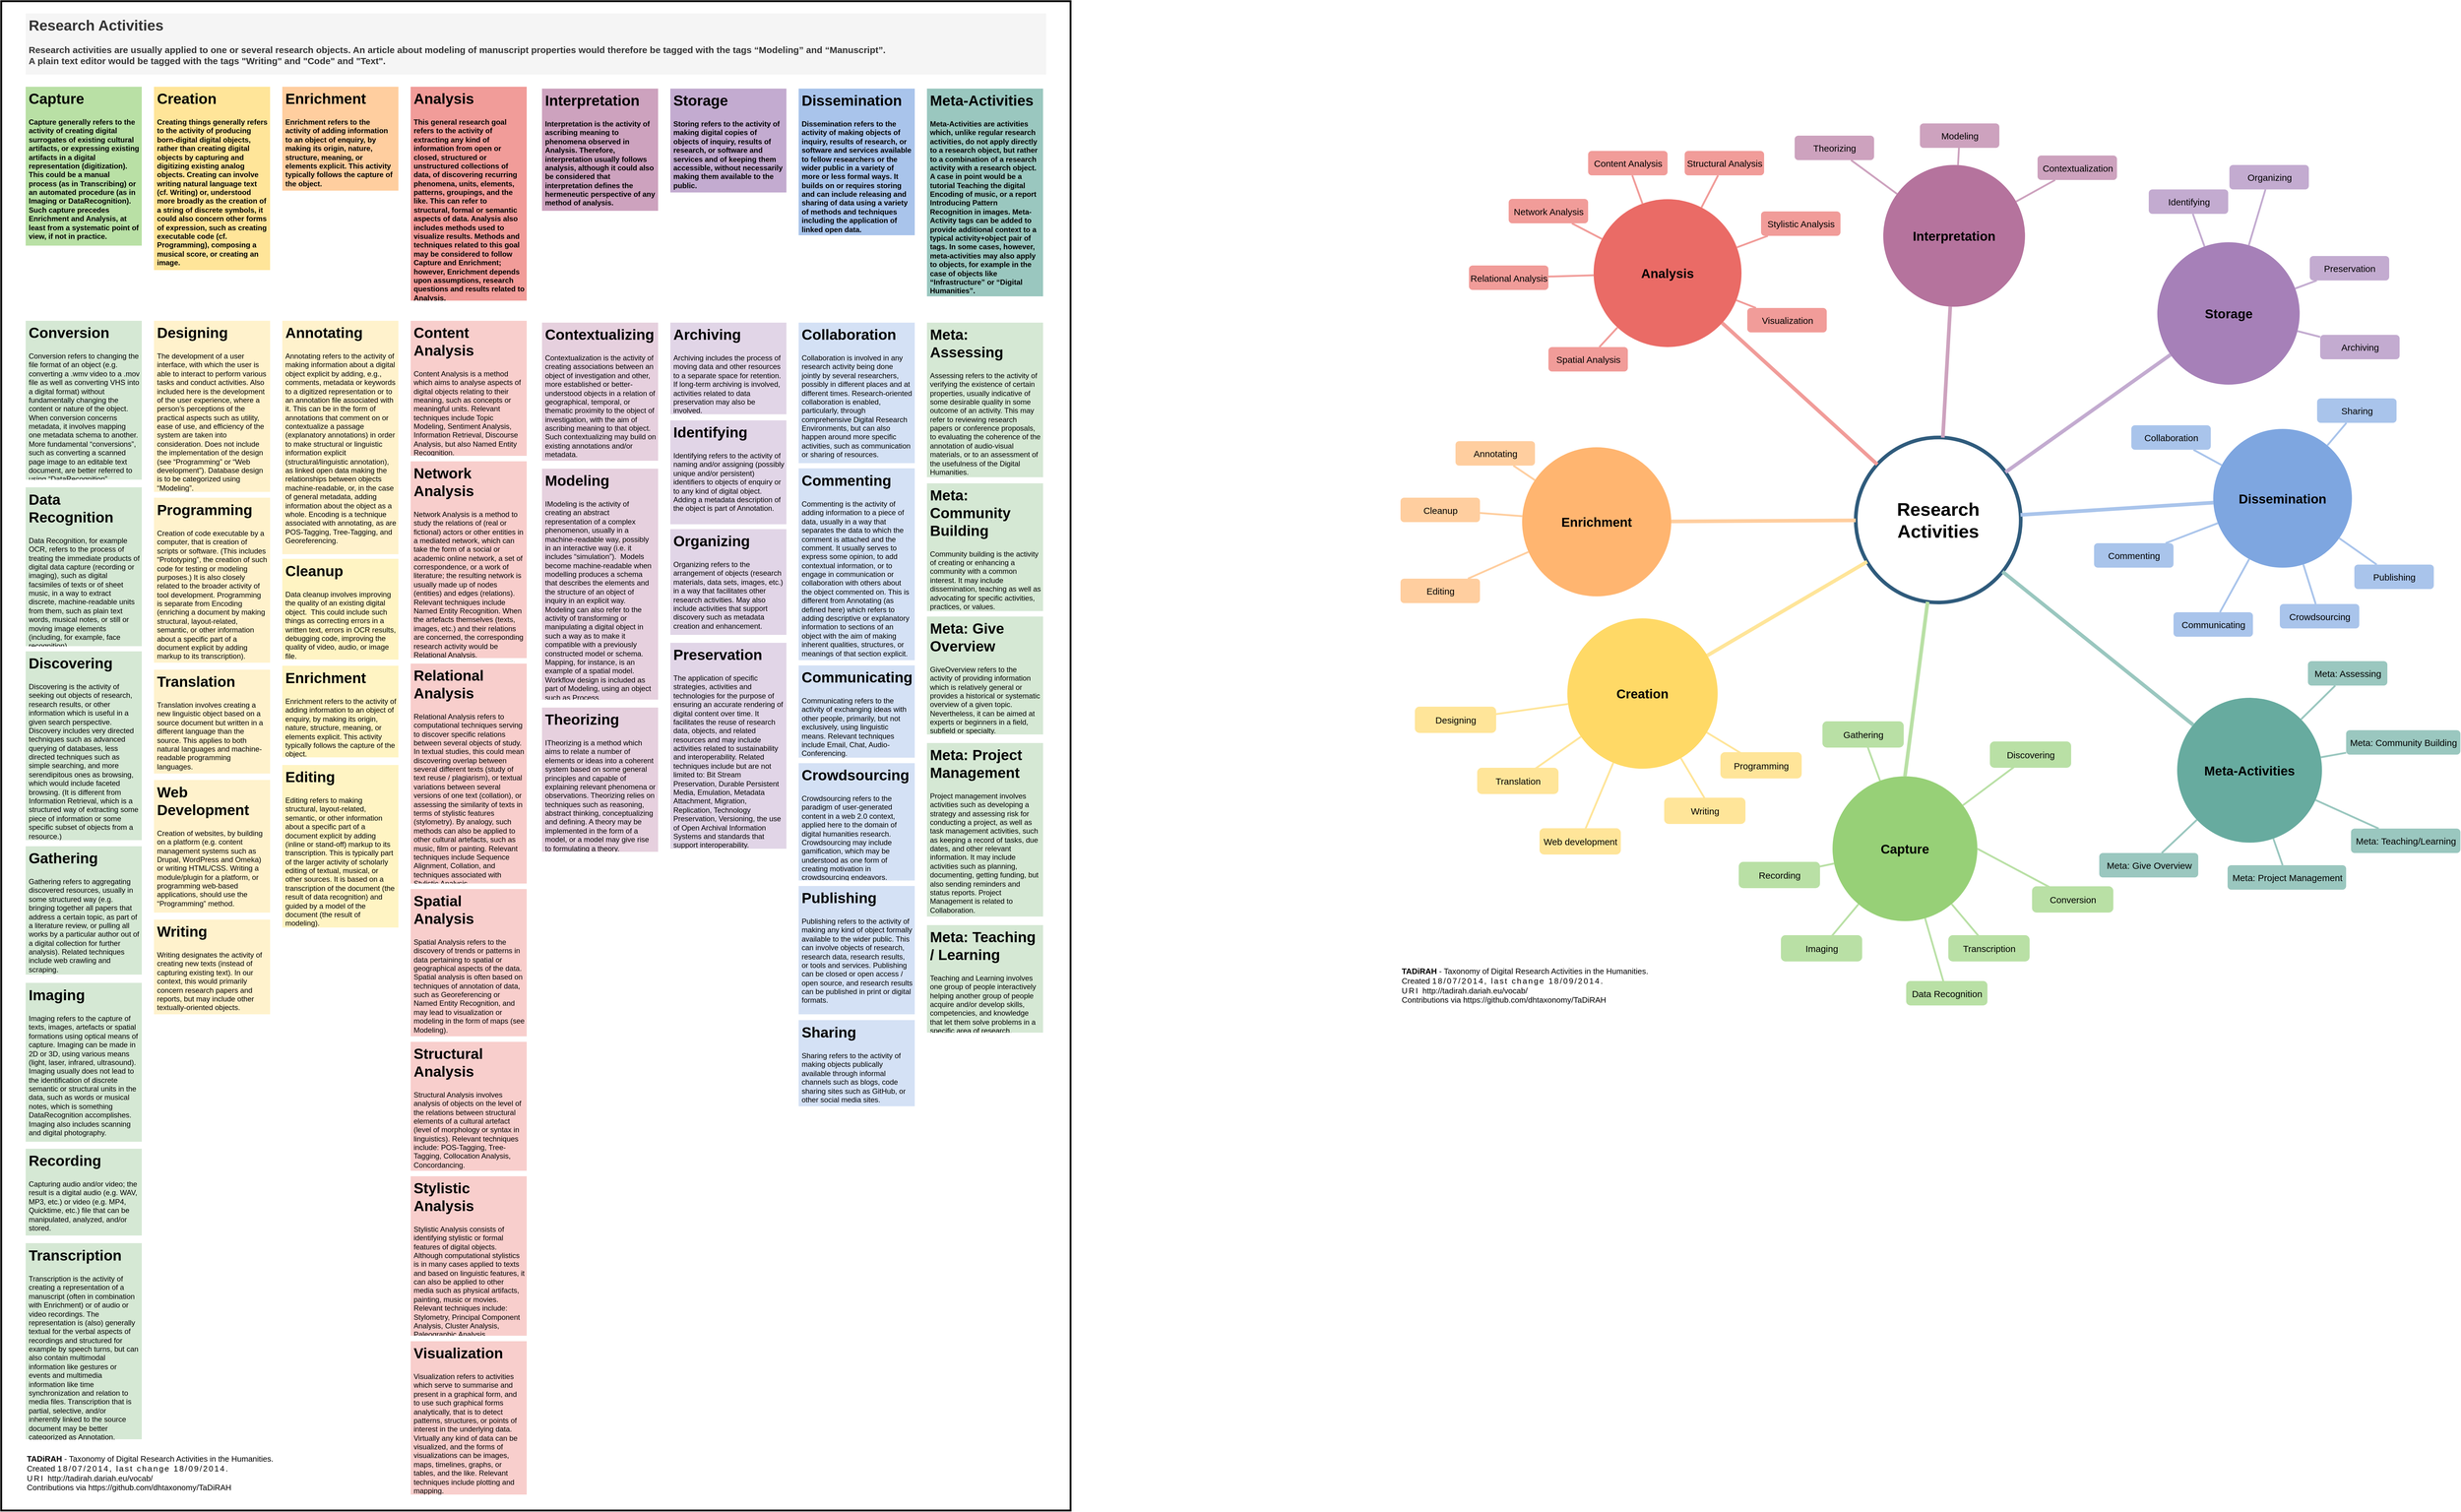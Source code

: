 <mxfile version="12.2.2" type="device" pages="1"><diagram id="6a731a19-8d31-9384-78a2-239565b7b9f0" name="Page-1"><mxGraphModel dx="3353" dy="2759" grid="1" gridSize="10" guides="1" tooltips="1" connect="1" arrows="1" fold="1" page="1" pageScale="1" pageWidth="1169" pageHeight="827" background="#ffffff" math="0" shadow="0"><root><mxCell id="0"/><mxCell id="1" parent="0"/><mxCell id="nBl4ymx6tbMjC0XN0haC-1516" value="" style="rounded=0;whiteSpace=wrap;html=1;fontColor=#000000;strokeWidth=3;" parent="1" vertex="1"><mxGeometry x="-1080" y="-780" width="1750" height="2470" as="geometry"/></mxCell><mxCell id="UIS7UGpUHXV__8tR0fFe-1676" value="&lt;h1&gt;Capture&lt;/h1&gt;&lt;p&gt;&lt;b&gt;Capture generally refers to the activity of creating digital surrogates of existing cultural artifacts, or expressing existing artifacts in a digital representation (digitization). This could be a manual process (as in Transcribing) or an automated procedure (as in Imaging or DataRecognition). Such capture precedes Enrichment and Analysis, at least from a systematic point of view, if not in practice.&lt;/b&gt;&lt;/p&gt;" style="text;html=1;strokeColor=none;fillColor=#B9E0A5;spacing=5;spacingTop=-20;whiteSpace=wrap;overflow=hidden;rounded=0;shadow=0;" parent="1" vertex="1"><mxGeometry x="-1040" y="-640" width="190" height="260" as="geometry"/></mxCell><mxCell id="UIS7UGpUHXV__8tR0fFe-1677" value="&lt;h1&gt;Conversion&lt;/h1&gt;&lt;p&gt;Conversion refers to changing the file format of an object (e.g. converting a .wmv video to a .mov file as well as converting VHS into a digital format) without fundamentally changing the content or nature of the object. When conversion concerns metadata, it involves mapping one metadata schema to another. More fundamental “conversions”, such as converting a scanned page image to an editable text document, are better referred to using “DataRecognition”.&lt;br&gt;&lt;/p&gt;" style="text;html=1;strokeColor=none;fillColor=#D5E8D4;spacing=5;spacingTop=-20;whiteSpace=wrap;overflow=hidden;rounded=0;shadow=0;" parent="1" vertex="1"><mxGeometry x="-1040" y="-257" width="190" height="260" as="geometry"/></mxCell><mxCell id="UIS7UGpUHXV__8tR0fFe-1679" value="&lt;h1&gt;Discovering&lt;/h1&gt;&lt;p&gt;Discovering is the activity of seeking out objects of research, research results, or other information which is useful in a given search perspective. Discovery includes very directed techniques such as advanced querying of databases, less directed techniques such as simple searching, and more serendipitous ones as browsing, which would include faceted browsing. (It is different from Information Retrieval, which is a structured way of extracting some piece of information or some specific subset of objects from a resource.)&lt;br&gt;&lt;/p&gt;" style="text;html=1;strokeColor=none;fillColor=#D5E8D4;spacing=5;spacingTop=-20;whiteSpace=wrap;overflow=hidden;rounded=0;shadow=0;" parent="1" vertex="1"><mxGeometry x="-1040" y="284" width="190" height="309" as="geometry"/></mxCell><mxCell id="UIS7UGpUHXV__8tR0fFe-1680" value="&lt;h1&gt;Gathering&lt;/h1&gt;&lt;p&gt;Gathering refers to aggregating discovered resources, usually in some structured way (e.g. bringing together all papers that address a certain topic, as part of a literature review, or pulling all works by a particular author out of a digital collection for further analysis). Related techniques include web crawling and scraping.&lt;br&gt;&lt;/p&gt;" style="text;html=1;strokeColor=none;fillColor=#D5E8D4;spacing=5;spacingTop=-20;whiteSpace=wrap;overflow=hidden;rounded=0;shadow=0;" parent="1" vertex="1"><mxGeometry x="-1040" y="603" width="190" height="210" as="geometry"/></mxCell><mxCell id="UIS7UGpUHXV__8tR0fFe-1681" value="&lt;h1&gt;Recording&lt;/h1&gt;&lt;p&gt;Capturing audio and/or video; the result is a digital audio (e.g. WAV, MP3, etc.) or video (e.g. MP4, Quicktime, etc.) file that can be manipulated, analyzed, and/or stored.&lt;br&gt;&lt;/p&gt;" style="text;html=1;strokeColor=none;fillColor=#D5E8D4;spacing=5;spacingTop=-20;whiteSpace=wrap;overflow=hidden;rounded=0;shadow=0;" parent="1" vertex="1"><mxGeometry x="-1040" y="1098" width="190" height="142" as="geometry"/></mxCell><mxCell id="UIS7UGpUHXV__8tR0fFe-1682" value="&lt;h1&gt;Data Recognition&lt;/h1&gt;&lt;p&gt;Data Recognition, for example OCR, refers to the process of treating the immediate products of digital data capture (recording or imaging), such as digital facsimiles of texts or of sheet music, in a way to extract discrete, machine-readable units from them, such as plain text words, musical notes, or still or moving image elements (including, for example, face recognition).&lt;br&gt;&lt;/p&gt;" style="text;html=1;strokeColor=none;fillColor=#D5E8D4;spacing=5;spacingTop=-20;whiteSpace=wrap;overflow=hidden;rounded=0;shadow=0;" parent="1" vertex="1"><mxGeometry x="-1040" y="15.5" width="190" height="260" as="geometry"/></mxCell><mxCell id="UIS7UGpUHXV__8tR0fFe-1683" value="&lt;h1&gt;Imaging&lt;/h1&gt;&lt;p&gt;Imaging refers to the capture of texts, images, artefacts or spatial formations using optical means of capture. Imaging can be made in 2D or 3D, using various means (light, laser, infrared, ultrasound). Imaging usually does not lead to the identification of discrete semantic or structural units in the data, such as words or musical notes, which is something DataRecognition accomplishes. Imaging also includes scanning and digital photography.&lt;br&gt;&lt;/p&gt;" style="text;html=1;strokeColor=none;fillColor=#D5E8D4;spacing=5;spacingTop=-20;whiteSpace=wrap;overflow=hidden;rounded=0;shadow=0;" parent="1" vertex="1"><mxGeometry x="-1040" y="826.5" width="190" height="260" as="geometry"/></mxCell><mxCell id="UIS7UGpUHXV__8tR0fFe-1684" value="&lt;h1&gt;Transcription&lt;/h1&gt;&lt;p&gt;Transcription is the activity of creating a representation of a manuscript (often in combination with Enrichment) or of audio or video recordings. The representation is (also) generally textual for the verbal aspects of recordings and structured for example by speech turns, but can also contain multimodal information like gestures or events and multimedia information like time synchronization and relation to media files. Transcription that is partial, selective, and/or inherently linked to the source document may be better categorized as Annotation.&lt;br&gt;&lt;/p&gt;" style="text;html=1;strokeColor=none;fillColor=#D5E8D4;spacing=5;spacingTop=-20;whiteSpace=wrap;overflow=hidden;rounded=0;shadow=0;" parent="1" vertex="1"><mxGeometry x="-1040" y="1252.5" width="190" height="321" as="geometry"/></mxCell><mxCell id="UIS7UGpUHXV__8tR0fFe-1685" value="&lt;h1&gt;Creation&lt;/h1&gt;&lt;p&gt;&lt;b&gt;Creating things generally refers to the activity of producing born-digital digital objects, rather than creating digital objects by capturing and digitizing existing analog objects. Creating can involve writing natural language text (cf. Writing) or, understood more broadly as the creation of a string of discrete symbols, it could also concern other forms of expression, such as creating executable code (cf. Programming), composing a musical score, or creating an image.&lt;/b&gt;&lt;br&gt;&lt;/p&gt;" style="text;html=1;strokeColor=none;fillColor=#FFE599;spacing=5;spacingTop=-20;whiteSpace=wrap;overflow=hidden;rounded=0;shadow=0;" parent="1" vertex="1"><mxGeometry x="-830" y="-640" width="190" height="300" as="geometry"/></mxCell><mxCell id="UIS7UGpUHXV__8tR0fFe-1686" value="&lt;h1&gt;Designing&lt;/h1&gt;&lt;p&gt;The development of a user interface, with which the user is able to interact to perform various tasks and conduct activities. Also included here is the development of the user experience, where a person’s perceptions of the practical aspects such as utility, ease of use, and efficiency of the system are taken into consideration. Does not include the implementation of the design (see “Programming” or “Web development”). Database design is to be categorized using “Modeling”.&lt;/p&gt;&lt;div&gt;&lt;br&gt;&lt;/div&gt;" style="text;html=1;strokeColor=none;fillColor=#FFF2CC;spacing=5;spacingTop=-20;whiteSpace=wrap;overflow=hidden;rounded=0;shadow=0;" parent="1" vertex="1"><mxGeometry x="-830" y="-257" width="190" height="280" as="geometry"/></mxCell><mxCell id="UIS7UGpUHXV__8tR0fFe-1687" value="&lt;h1&gt;Writing&lt;/h1&gt;&lt;p&gt;Writing designates the activity of creating new texts (instead of capturing existing text). In our context, this would primarily concern research papers and reports, but may include other textually-oriented objects.&lt;br&gt;&lt;/p&gt;" style="text;html=1;strokeColor=none;fillColor=#FFF2CC;spacing=5;spacingTop=-20;whiteSpace=wrap;overflow=hidden;rounded=0;shadow=0;" parent="1" vertex="1"><mxGeometry x="-830" y="723" width="190" height="155" as="geometry"/></mxCell><mxCell id="UIS7UGpUHXV__8tR0fFe-1688" value="&lt;h1&gt;Translation&lt;/h1&gt;&lt;p&gt;Translation involves creating a new linguistic object based on a source document but written in a different language than the source. This applies to both natural languages and machine-readable programming languages.&lt;br&gt;&lt;/p&gt;" style="text;html=1;strokeColor=none;fillColor=#FFF2CC;spacing=5;spacingTop=-20;whiteSpace=wrap;overflow=hidden;rounded=0;shadow=0;" parent="1" vertex="1"><mxGeometry x="-830" y="314" width="190" height="170" as="geometry"/></mxCell><mxCell id="UIS7UGpUHXV__8tR0fFe-1689" value="&lt;h1&gt;Programming&lt;/h1&gt;&lt;p&gt;Creation of code executable by a computer, that is creation of scripts or software. (This includes “Prototyping”, the creation of such code for testing or modeling purposes.) It is also closely related to the broader activity of tool development. Programming is separate from Encoding (enriching a document by making structural, layout-related, semantic, or other information about a specific part of a document explicit by adding markup to its transcription).&lt;br&gt;&lt;/p&gt;" style="text;html=1;strokeColor=none;fillColor=#FFF2CC;spacing=5;spacingTop=-20;whiteSpace=wrap;overflow=hidden;rounded=0;shadow=0;" parent="1" vertex="1"><mxGeometry x="-830" y="32.5" width="190" height="270" as="geometry"/></mxCell><mxCell id="UIS7UGpUHXV__8tR0fFe-1690" value="&lt;h1&gt;Web Development&lt;/h1&gt;&lt;p&gt;Creation of websites, by building on a platform (e.g. content management systems such as Drupal, WordPress and Omeka) or writing HTML/CSS. Writing a module/plugin for a platform, or programming web-based applications, should use the “Programming” method.&lt;br&gt;&lt;/p&gt;" style="text;html=1;strokeColor=none;fillColor=#FFF2CC;spacing=5;spacingTop=-20;whiteSpace=wrap;overflow=hidden;rounded=0;shadow=0;" parent="1" vertex="1"><mxGeometry x="-830" y="494.5" width="190" height="217" as="geometry"/></mxCell><mxCell id="UIS7UGpUHXV__8tR0fFe-1691" value="&lt;h1&gt;Enrichment&lt;/h1&gt;&lt;p&gt;&lt;b&gt;Enrichment refers to the activity of adding information to an object of enquiry, by making its origin, nature, structure, meaning, or elements explicit. This activity typically follows the capture of the object.&lt;/b&gt;&lt;br&gt;&lt;/p&gt;" style="text;html=1;strokeColor=none;fillColor=#FFCE9F;spacing=5;spacingTop=-20;whiteSpace=wrap;overflow=hidden;rounded=0;shadow=0;" parent="1" vertex="1"><mxGeometry x="-620" y="-640" width="190" height="170" as="geometry"/></mxCell><mxCell id="UIS7UGpUHXV__8tR0fFe-1692" value="&lt;h1&gt;Annotating&lt;/h1&gt;&lt;p&gt;Annotating refers to the activity of making information about a digital object explicit by adding, e.g., comments, metadata or keywords to a digitized representation or to an annotation file associated with it. This can be in the form of annotations that comment on or contextualize a passage (explanatory annotations) in order to make structural or linguistic information explicit (structural/linguistic annotation), as linked open data making the relationships between objects machine-readable, or, in the case of general metadata, adding information about the object as a whole. Encoding is a technique associated with annotating, as are POS-Tagging, Tree-Tagging, and Georeferencing.&lt;br&gt;&lt;/p&gt;" style="text;html=1;strokeColor=none;fillColor=#FFF2CC;spacing=5;spacingTop=-20;whiteSpace=wrap;overflow=hidden;rounded=0;shadow=0;" parent="1" vertex="1"><mxGeometry x="-620" y="-257" width="190" height="382" as="geometry"/></mxCell><mxCell id="UIS7UGpUHXV__8tR0fFe-1693" value="&lt;h1&gt;Cleanup&lt;/h1&gt;&lt;p&gt;Data cleanup involves improving the quality of an existing digital object.&amp;nbsp; This could include such things as correcting errors in a written text, errors in OCR results, debugging code, improving the quality of video, audio, or image file.&lt;br&gt;&lt;/p&gt;" style="text;html=1;strokeColor=none;fillColor=#FFF4C3;spacing=5;spacingTop=-20;whiteSpace=wrap;overflow=hidden;rounded=0;shadow=0;" parent="1" vertex="1"><mxGeometry x="-620" y="132.5" width="190" height="165" as="geometry"/></mxCell><mxCell id="UIS7UGpUHXV__8tR0fFe-1694" value="&lt;h1&gt;Analysis&lt;/h1&gt;&lt;p&gt;&lt;b&gt;This general research goal refers to the activity of extracting any kind of information from open or closed, structured or unstructured collections of data, of discovering recurring phenomena, units, elements, patterns, groupings, and the like. This can refer to structural, formal or semantic aspects of data. Analysis also includes methods used to visualize results. Methods and techniques related to this goal may be considered to follow Capture and Enrichment; however, Enrichment depends upon assumptions, research questions and results related to Analysis.&lt;/b&gt;&lt;br&gt;&lt;/p&gt;" style="text;html=1;strokeColor=none;fillColor=#F19C99;spacing=5;spacingTop=-20;whiteSpace=wrap;overflow=hidden;rounded=0;shadow=0;" parent="1" vertex="1"><mxGeometry x="-410" y="-640" width="190" height="350" as="geometry"/></mxCell><mxCell id="UIS7UGpUHXV__8tR0fFe-1695" value="&lt;h1&gt;Editing&lt;/h1&gt;&lt;p&gt;Editing refers to making structural, layout-related, semantic, or other information about a specific part of a document explicit by adding (inline or stand-off) markup to its transcription. This is typically part of the larger activity of scholarly editing of textual, musical, or other sources. It is based on a transcription of the document (the result of data recognition) and guided by a model of the document (the result of modeling).&lt;br&gt;&lt;/p&gt;" style="text;html=1;strokeColor=none;fillColor=#FFF4C3;spacing=5;spacingTop=-20;whiteSpace=wrap;overflow=hidden;rounded=0;shadow=0;" parent="1" vertex="1"><mxGeometry x="-620" y="470" width="190" height="266" as="geometry"/></mxCell><mxCell id="UIS7UGpUHXV__8tR0fFe-1696" value="&lt;h1&gt;Enrichment&lt;/h1&gt;&lt;p&gt;Enrichment refers to the activity of adding information to an object of enquiry, by making its origin, nature, structure, meaning, or elements explicit. This activity typically follows the capture of the object.&lt;br&gt;&lt;/p&gt;" style="text;html=1;strokeColor=none;fillColor=#FFF4C3;spacing=5;spacingTop=-20;whiteSpace=wrap;overflow=hidden;rounded=0;shadow=0;" parent="1" vertex="1"><mxGeometry x="-620" y="307.5" width="190" height="150" as="geometry"/></mxCell><mxCell id="UIS7UGpUHXV__8tR0fFe-1697" value="&lt;h1&gt;Visualization&lt;/h1&gt;&lt;p&gt;Visualization refers to activities which serve to summarise and present in a graphical form, and to use such graphical forms analytically, that is to detect patterns, structures, or points of interest in the underlying data. Virtually any kind of data can be visualized, and the forms of visualizations can be images, maps, timelines, graphs, or tables, and the like. Relevant techniques include plotting and mapping.&lt;br&gt;&lt;/p&gt;" style="text;html=1;strokeColor=none;fillColor=#F8CECC;spacing=5;spacingTop=-20;whiteSpace=wrap;overflow=hidden;rounded=0;shadow=0;" parent="1" vertex="1"><mxGeometry x="-410" y="1413" width="190" height="251" as="geometry"/></mxCell><mxCell id="UIS7UGpUHXV__8tR0fFe-1698" value="&lt;h1&gt;Structural Analysis&lt;/h1&gt;&lt;p&gt;Structural Analysis involves analysis of objects on the level of the relations between structural elements of a cultural artefact (level of morphology or syntax in linguistics). Relevant techniques include: POS-Tagging, Tree-Tagging, Collocation Analysis, Concordancing.&lt;br&gt;&lt;/p&gt;" style="text;html=1;strokeColor=none;fillColor=#F8CECC;spacing=5;spacingTop=-20;whiteSpace=wrap;overflow=hidden;rounded=0;shadow=0;" parent="1" vertex="1"><mxGeometry x="-410" y="923" width="190" height="211" as="geometry"/></mxCell><mxCell id="UIS7UGpUHXV__8tR0fFe-1699" value="&lt;h1&gt;Content Analysis&lt;/h1&gt;&lt;p&gt;Content Analysis is a method which aims to analyse aspects of digital objects relating to their meaning, such as concepts or meaningful units. Relevant techniques include Topic Modeling, Sentiment Analysis, Information Retrieval, Discourse Analysis, but also Named Entity Recognition.&lt;br&gt;&lt;/p&gt;" style="text;html=1;strokeColor=none;fillColor=#F8CECC;spacing=5;spacingTop=-20;whiteSpace=wrap;overflow=hidden;rounded=0;shadow=0;" parent="1" vertex="1"><mxGeometry x="-410" y="-257" width="190" height="221" as="geometry"/></mxCell><mxCell id="UIS7UGpUHXV__8tR0fFe-1700" value="&lt;h1&gt;Network Analysis&lt;/h1&gt;&lt;p&gt;Network Analysis is a method to study the relations of (real or fictional) actors or other entities in a mediated network, which can take the form of a social or academic online network, a set of correspondence, or a work of literature; the resulting network is usually made up of nodes (entities) and edges (relations). Relevant techniques include Named Entity Recognition. When the artefacts themselves (texts, images, etc.) and their relations are concerned, the corresponding research activity would be Relational Analysis.&lt;br&gt;&lt;/p&gt;" style="text;html=1;strokeColor=none;fillColor=#F8CECC;spacing=5;spacingTop=-20;whiteSpace=wrap;overflow=hidden;rounded=0;shadow=0;" parent="1" vertex="1"><mxGeometry x="-410" y="-27" width="190" height="322" as="geometry"/></mxCell><mxCell id="UIS7UGpUHXV__8tR0fFe-1701" value="&lt;h1&gt;Relational Analysis&lt;/h1&gt;&lt;p&gt;Relational Analysis refers to computational techniques serving to discover specific relations between several objects of study. In textual studies, this could mean discovering overlap between several different texts (study of text reuse / plagiarism), or textual variations between several versions of one text (collation), or assessing the similarity of texts in terms of stylistic features (stylometry). By analogy, such methods can also be applied to other cultural artefacts, such as music, film or painting. Relevant techniques include Sequence Alignment, Collation, and techniques associated with Stylistic Analysis.&lt;br&gt;&lt;/p&gt;" style="text;html=1;strokeColor=none;fillColor=#F8CECC;spacing=5;spacingTop=-20;whiteSpace=wrap;overflow=hidden;rounded=0;shadow=0;" parent="1" vertex="1"><mxGeometry x="-410" y="304" width="190" height="360" as="geometry"/></mxCell><mxCell id="UIS7UGpUHXV__8tR0fFe-1702" value="&lt;h1&gt;Spatial Analysis&lt;/h1&gt;&lt;p&gt;Spatial Analysis refers to the discovery of trends or patterns in data pertaining to spatial or geographical aspects of the data. Spatial analysis is often based on techniques of annotation of data, such as Georeferencing or Named Entity Recognition, and may lead to visualization or modeling in the form of maps (see Modeling).&lt;br&gt;&lt;/p&gt;" style="text;html=1;strokeColor=none;fillColor=#F8CECC;spacing=5;spacingTop=-20;whiteSpace=wrap;overflow=hidden;rounded=0;shadow=0;" parent="1" vertex="1"><mxGeometry x="-410" y="673" width="190" height="241" as="geometry"/></mxCell><mxCell id="UIS7UGpUHXV__8tR0fFe-1706" value="&lt;h1&gt;Stylistic Analysis&lt;/h1&gt;&lt;p&gt;Stylistic Analysis consists of identifying stylistic or formal features of digital objects. Although computational stylistics is in many cases applied to texts and based on linguistic features, it can also be applied to other media such as physical artifacts, painting, music or movies. Relevant techniques include: Stylometry, Principal Component Analysis, Cluster Analysis, Paleographic Analysis.&lt;br&gt;&lt;/p&gt;" style="text;html=1;strokeColor=none;fillColor=#F8CECC;spacing=5;spacingTop=-20;whiteSpace=wrap;overflow=hidden;rounded=0;shadow=0;" parent="1" vertex="1"><mxGeometry x="-410" y="1143" width="190" height="261" as="geometry"/></mxCell><mxCell id="UIS7UGpUHXV__8tR0fFe-1707" value="&lt;h1&gt;Interpretation&lt;/h1&gt;&lt;p&gt;&lt;b&gt;Interpretation is the activity of ascribing meaning to phenomena observed in Analysis. Therefore, interpretation usually follows analysis, although it could also be considered that interpretation defines the hermeneutic perspective of any method of analysis.&lt;/b&gt;&lt;br&gt;&lt;/p&gt;" style="text;html=1;strokeColor=none;fillColor=#CDA2BE;spacing=5;spacingTop=-20;whiteSpace=wrap;overflow=hidden;rounded=0;shadow=0;" parent="1" vertex="1"><mxGeometry x="-195" y="-637" width="190" height="200" as="geometry"/></mxCell><mxCell id="UIS7UGpUHXV__8tR0fFe-1712" value="&lt;h1&gt;Storage&lt;/h1&gt;&lt;p&gt;&lt;b&gt;Storing refers to the activity of making digital copies of objects of inquiry, results of research, or software and services and of keeping them accessible, without necessarily making them available to the public.&lt;/b&gt;&lt;br&gt;&lt;/p&gt;" style="text;html=1;strokeColor=none;fillColor=#C3ABD0;spacing=5;spacingTop=-20;whiteSpace=wrap;overflow=hidden;rounded=0;shadow=0;" parent="1" vertex="1"><mxGeometry x="15" y="-637" width="190" height="170" as="geometry"/></mxCell><mxCell id="UIS7UGpUHXV__8tR0fFe-1714" value="&lt;h1&gt;Contextualizing&lt;/h1&gt;&lt;p&gt;Contextualization is the activity of creating associations between an object of investigation and other, more established or better-understood objects in a relation of geographical, temporal, or thematic proximity to the object of investigation, with the aim of ascribing meaning to that object. Such contextualizing may build on existing annotations and/or metadata.&lt;br&gt;&lt;/p&gt;" style="text;html=1;strokeColor=none;fillColor=#E6D0DE;spacing=5;spacingTop=-20;whiteSpace=wrap;overflow=hidden;rounded=0;shadow=0;" parent="1" vertex="1"><mxGeometry x="-195" y="-254" width="190" height="226" as="geometry"/></mxCell><mxCell id="UIS7UGpUHXV__8tR0fFe-1715" value="&lt;h1&gt;Modeling&lt;/h1&gt;&lt;p&gt;IModeling is the activity of creating an abstract representation of a complex phenomenon, usually in a machine-readable way, possibly in an interactive way (i.e. it includes “simulation”).&amp;nbsp; Models become machine-readable when modelling produces a schema that describes the elements and the structure of an object of inquiry in an explicit way. Modeling can also refer to the activity of transforming or manipulating a digital object in such a way as to make it compatible with a previously constructed model or schema. Mapping, for instance, is an example of a spatial model. Workflow design is included as part of Modeling, using an object such as Process.&lt;br&gt;&lt;/p&gt;" style="text;html=1;strokeColor=none;fillColor=#E6D0DE;spacing=5;spacingTop=-20;whiteSpace=wrap;overflow=hidden;rounded=0;shadow=0;" parent="1" vertex="1"><mxGeometry x="-195" y="-15" width="190" height="378" as="geometry"/></mxCell><mxCell id="UIS7UGpUHXV__8tR0fFe-1716" value="&lt;h1&gt;Theorizing&lt;/h1&gt;&lt;p&gt;ITheorizing is a method which aims to relate a number of elements or ideas into a coherent system based on some general principles and capable of explaining relevant phenomena or observations. Theorizing relies on techniques such as reasoning, abstract thinking, conceptualizing and defining. A theory may be implemented in the form of a model, or a model may give rise to formulating a theory.&lt;br&gt;&lt;/p&gt;" style="text;html=1;strokeColor=none;fillColor=#E6D0DE;spacing=5;spacingTop=-20;whiteSpace=wrap;overflow=hidden;rounded=0;shadow=0;" parent="1" vertex="1"><mxGeometry x="-195" y="376" width="190" height="236" as="geometry"/></mxCell><mxCell id="UIS7UGpUHXV__8tR0fFe-1717" value="&lt;h1&gt;Archiving&lt;/h1&gt;&lt;p&gt;Archiving includes the process of moving data and other resources to a separate space for retention. If long-term archiving is involved, activities related to data preservation may also be involved.&lt;br&gt;&lt;/p&gt;" style="text;html=1;strokeColor=none;fillColor=#E1D5E7;spacing=5;spacingTop=-20;whiteSpace=wrap;overflow=hidden;rounded=0;shadow=0;" parent="1" vertex="1"><mxGeometry x="15" y="-254" width="190" height="150" as="geometry"/></mxCell><mxCell id="UIS7UGpUHXV__8tR0fFe-1718" value="&lt;h1&gt;Dissemination&lt;/h1&gt;&lt;p&gt;&lt;b&gt;Dissemination refers to the activity of making objects of inquiry, results of research, or software and services available to fellow researchers or the wider public in a variety of more or less formal ways. It builds on or requires storing and can include releasing and sharing of data using a variety of methods and techniques including the application of linked open data.&lt;/b&gt;&lt;br&gt;&lt;/p&gt;" style="text;html=1;strokeColor=none;fillColor=#A9C4EB;spacing=5;spacingTop=-20;whiteSpace=wrap;overflow=hidden;rounded=0;shadow=0;" parent="1" vertex="1"><mxGeometry x="225" y="-637" width="190" height="240" as="geometry"/></mxCell><mxCell id="UIS7UGpUHXV__8tR0fFe-1719" value="&lt;h1&gt;Identifying&lt;/h1&gt;&lt;p&gt;Identifying refers to the activity of naming and/or assigning (possibly unique and/or persistent) identifiers to objects of enquiry or to any kind of digital object. Adding a metadata description of the object is part of Annotation.&lt;br&gt;&lt;/p&gt;" style="text;html=1;strokeColor=none;fillColor=#E1D5E7;spacing=5;spacingTop=-20;whiteSpace=wrap;overflow=hidden;rounded=0;shadow=0;" parent="1" vertex="1"><mxGeometry x="15" y="-94" width="190" height="170" as="geometry"/></mxCell><mxCell id="UIS7UGpUHXV__8tR0fFe-1720" value="&lt;h1&gt;Organizing&lt;/h1&gt;&lt;p&gt;Organizing refers to the arrangement of objects (research materials, data sets, images, etc.) in a way that facilitates other research activities. May also include activities that support discovery such as metadata creation and enhancement.&lt;br&gt;&lt;/p&gt;" style="text;html=1;strokeColor=none;fillColor=#E1D5E7;spacing=5;spacingTop=-20;whiteSpace=wrap;overflow=hidden;rounded=0;shadow=0;" parent="1" vertex="1"><mxGeometry x="15" y="84" width="190" height="173" as="geometry"/></mxCell><mxCell id="UIS7UGpUHXV__8tR0fFe-1721" value="&lt;h1&gt;Preservation&lt;/h1&gt;&lt;p&gt;The application of specific strategies, activities and technologies for the purpose of ensuring an accurate rendering of digital content over time. It facilitates the reuse of research data, objects, and related resources and may include activities related to sustainability and interoperability. Related techniques include but are not limited to: Bit Stream Preservation, Durable Persistent Media, Emulation, Metadata Attachment, Migration, Replication, Technology Preservation, Versioning, the use of Open Archival Information Systems and standards that support interoperability.&lt;br&gt;&lt;/p&gt;" style="text;html=1;strokeColor=none;fillColor=#E1D5E7;spacing=5;spacingTop=-20;whiteSpace=wrap;overflow=hidden;rounded=0;shadow=0;" parent="1" vertex="1"><mxGeometry x="15" y="270" width="190" height="337" as="geometry"/></mxCell><mxCell id="UIS7UGpUHXV__8tR0fFe-1722" value="&lt;h1&gt;Collaboration&lt;/h1&gt;&lt;p&gt;Collaboration is involved in any research activity being done jointly by several researchers, possibly in different places and at different times. Research-oriented collaboration is enabled, particularly, through comprehensive Digital Research Environments, but can also happen around more specific activities, such as communication or sharing of resources.&lt;br&gt;&lt;/p&gt;" style="text;html=1;strokeColor=none;fillColor=#D4E1F5;spacing=5;spacingTop=-20;whiteSpace=wrap;overflow=hidden;rounded=0;shadow=0;" parent="1" vertex="1"><mxGeometry x="225" y="-254" width="190" height="230" as="geometry"/></mxCell><mxCell id="UIS7UGpUHXV__8tR0fFe-1723" value="&lt;h1&gt;Publishing&lt;/h1&gt;&lt;p&gt;Publishing refers to the activity of making any kind of object formally available to the wider public. This can involve objects of research, research data, research results, or tools and services. Publishing can be closed or open access / open source, and research results can be published in print or digital formats.&lt;br&gt;&lt;/p&gt;" style="text;html=1;strokeColor=none;fillColor=#D4E1F5;spacing=5;spacingTop=-20;whiteSpace=wrap;overflow=hidden;rounded=0;shadow=0;" parent="1" vertex="1"><mxGeometry x="225" y="668" width="190" height="210" as="geometry"/></mxCell><mxCell id="UIS7UGpUHXV__8tR0fFe-1724" value="&lt;h1&gt;Commenting&lt;/h1&gt;&lt;p&gt;Commenting is the activity of adding information to a piece of data, usually in a way that separates the data to which the comment is attached and the comment. It usually serves to express some opinion, to add contextual information, or to engage in communication or collaboration with others about the object commented on. This is different from Annotating (as defined here) which refers to adding descriptive or explanatory information to sections of an object with the aim of making inherent qualities, structures, or meanings of that section explicit.&lt;br&gt;&lt;/p&gt;" style="text;html=1;strokeColor=none;fillColor=#D4E1F5;spacing=5;spacingTop=-20;whiteSpace=wrap;overflow=hidden;rounded=0;shadow=0;" parent="1" vertex="1"><mxGeometry x="225" y="-15.5" width="190" height="314" as="geometry"/></mxCell><mxCell id="UIS7UGpUHXV__8tR0fFe-1725" value="&lt;h1&gt;Crowdsourcing&lt;/h1&gt;&lt;p&gt;Crowdsourcing refers to the paradigm of user-generated content in a web 2.0 context, applied here to the domain of digital humanities research. Crowdsourcing may include gamification, which may be understood as one form of creating motivation in crowdsourcing endeavors.&lt;br&gt;&lt;/p&gt;" style="text;html=1;strokeColor=none;fillColor=#D4E1F5;spacing=5;spacingTop=-20;whiteSpace=wrap;overflow=hidden;rounded=0;shadow=0;" parent="1" vertex="1"><mxGeometry x="225" y="467" width="190" height="192" as="geometry"/></mxCell><mxCell id="UIS7UGpUHXV__8tR0fFe-1726" value="&lt;h1&gt;Communicating&lt;/h1&gt;&lt;p&gt;Communicating refers to the activity of exchanging ideas with other people, primarily, but not exclusively, using linguistic means. Relevant techniques include Email, Chat, Audio-Conferencing.&lt;br&gt;&lt;/p&gt;" style="text;html=1;strokeColor=none;fillColor=#D4E1F5;spacing=5;spacingTop=-20;whiteSpace=wrap;overflow=hidden;rounded=0;shadow=0;" parent="1" vertex="1"><mxGeometry x="225" y="307" width="190" height="151" as="geometry"/></mxCell><mxCell id="UIS7UGpUHXV__8tR0fFe-1728" value="&lt;h1&gt;Sharing&lt;/h1&gt;&lt;p&gt;Sharing refers to the activity of making objects publically available through informal channels such as blogs, code sharing sites such as GitHub, or other social media sites.&lt;br&gt;&lt;/p&gt;" style="text;html=1;strokeColor=none;fillColor=#D4E1F5;spacing=5;spacingTop=-20;whiteSpace=wrap;overflow=hidden;rounded=0;shadow=0;" parent="1" vertex="1"><mxGeometry x="225" y="887.5" width="190" height="141" as="geometry"/></mxCell><mxCell id="UIS7UGpUHXV__8tR0fFe-1729" value="&lt;h1&gt;Meta-Activities&lt;/h1&gt;&lt;p&gt;&lt;b&gt;Meta-Activities are activities which, unlike regular research activities, do not apply directly to a research object, but rather to a combination of a research activity with a research object. A case in point would be a tutorial Teaching the digital Encoding of music, or a report Introducing Pattern Recognition in images. Meta-Activity tags can be added to provide additional context to a typical activity+object pair of tags. In some cases, however, meta-activities may also apply to objects, for example in the case of objects like “Infrastructure” or “Digital Humanities”.&lt;/b&gt;&lt;br&gt;&lt;/p&gt;" style="text;html=1;strokeColor=none;fillColor=#9AC7BF;spacing=5;spacingTop=-20;whiteSpace=wrap;overflow=hidden;rounded=0;shadow=0;" parent="1" vertex="1"><mxGeometry x="435" y="-637" width="190" height="340" as="geometry"/></mxCell><mxCell id="UIS7UGpUHXV__8tR0fFe-1731" value="&lt;h1&gt;Meta: Assessing&lt;/h1&gt;&lt;p&gt;Assessing refers to the activity of verifying the existence of certain properties, usually indicative of some desirable quality in some outcome of an activity. This may refer to reviewing research papers or conference proposals, to evaluating the coherence of the annotation of audio-visual materials, or to an assessment of the usefulness of the Digital Humanities.&lt;br&gt;&lt;/p&gt;" style="text;html=1;strokeColor=none;fillColor=#D5E8D4;spacing=5;spacingTop=-20;whiteSpace=wrap;overflow=hidden;rounded=0;shadow=0;" parent="1" vertex="1"><mxGeometry x="435" y="-254" width="190" height="253" as="geometry"/></mxCell><mxCell id="UIS7UGpUHXV__8tR0fFe-1732" value="&lt;h1&gt;Meta: Community Building&lt;/h1&gt;&lt;p&gt;Community building is the activity of creating or enhancing a community with a common interest. It may include dissemination, teaching as well as advocating for specific activities, practices, or values.&lt;br&gt;&lt;/p&gt;" style="text;html=1;strokeColor=none;fillColor=#D5E8D4;spacing=5;spacingTop=-20;whiteSpace=wrap;overflow=hidden;rounded=0;shadow=0;" parent="1" vertex="1"><mxGeometry x="435" y="9" width="190" height="209" as="geometry"/></mxCell><mxCell id="UIS7UGpUHXV__8tR0fFe-1733" value="&lt;h1&gt;Meta: Give Overview&lt;/h1&gt;&lt;p&gt;GiveOverview refers to the activity of providing information which is relatively general or provides a historical or systematic overview of a given topic. Nevertheless, it can be aimed at experts or beginners in a field, subfield or specialty.&lt;br&gt;&lt;/p&gt;" style="text;html=1;strokeColor=none;fillColor=#D5E8D4;spacing=5;spacingTop=-20;whiteSpace=wrap;overflow=hidden;rounded=0;shadow=0;" parent="1" vertex="1"><mxGeometry x="435" y="227" width="190" height="193" as="geometry"/></mxCell><mxCell id="UIS7UGpUHXV__8tR0fFe-1734" value="&lt;h1&gt;Meta: Project Management&lt;/h1&gt;&lt;p&gt;Project management involves activities such as developing a strategy and assessing risk for conducting a project, as well as task management activities, such as keeping a record of tasks, due dates, and other relevant information. It may include activities such as planning, documenting, getting funding, but also sending reminders and status reports. Project Management is related to Collaboration.&lt;br&gt;&lt;/p&gt;" style="text;html=1;strokeColor=none;fillColor=#D5E8D4;spacing=5;spacingTop=-20;whiteSpace=wrap;overflow=hidden;rounded=0;shadow=0;" parent="1" vertex="1"><mxGeometry x="435" y="434" width="190" height="284" as="geometry"/></mxCell><mxCell id="UIS7UGpUHXV__8tR0fFe-1735" value="&lt;h1&gt;Meta: Teaching / Learning&lt;/h1&gt;&lt;p&gt;Teaching and Learning involves one group of people interactively helping another group of people acquire and/or develop skills, competencies, and knowledge that let them solve problems in a specific area of research.&lt;br&gt;&lt;/p&gt;" style="text;html=1;strokeColor=none;fillColor=#D5E8D4;spacing=5;spacingTop=-20;whiteSpace=wrap;overflow=hidden;rounded=0;shadow=0;" parent="1" vertex="1"><mxGeometry x="435" y="732" width="190" height="176" as="geometry"/></mxCell><mxCell id="nBl4ymx6tbMjC0XN0haC-1515" value="&lt;p style=&quot;font-size: 13px&quot;&gt;&lt;span style=&quot;background-color: rgb(255 , 255 , 255)&quot;&gt;&lt;b&gt;TADiRAH&lt;/b&gt; - Taxonomy of Digital Research Activities in the Humanities. Created&amp;nbsp;&lt;span style=&quot;letter-spacing: 2px&quot;&gt;18/07/2014, last change 18/09/2014.&lt;br&gt;&lt;/span&gt;&lt;/span&gt;&lt;span style=&quot;letter-spacing: 2px ; background-color: rgb(255 , 255 , 255)&quot;&gt;URI&amp;nbsp;&lt;/span&gt;&lt;span style=&quot;background-color: rgb(255 , 255 , 255)&quot;&gt;http://tadirah.dariah.eu/vocab/&lt;br&gt;Contributions via&amp;nbsp;https://github.com/dhtaxonomy/TaDiRAH&lt;/span&gt;&lt;/p&gt;" style="text;html=1;strokeColor=none;fillColor=none;align=left;verticalAlign=middle;whiteSpace=wrap;rounded=0;" parent="1" vertex="1"><mxGeometry x="-1040" y="1594" width="430" height="70" as="geometry"/></mxCell><mxCell id="nBl4ymx6tbMjC0XN0haC-1517" value="&lt;h1&gt;Research Activities&lt;/h1&gt;&lt;p&gt;&lt;font style=&quot;font-size: 15px&quot;&gt;&lt;b&gt;R&lt;/b&gt;&lt;/font&gt;&lt;b&gt;&lt;font style=&quot;font-size: 15px&quot;&gt;esearch activities are usually applied to one or several research objects. An article about modeling of manuscript properties would therefore be tagged with the tags “Modeling” and “Manuscript”. &lt;br&gt;A plain text editor would be tagged with the tags &quot;Writing&quot; and &quot;Code&quot; and &quot;Text&quot;.&lt;/font&gt;&lt;/b&gt;&lt;/p&gt;" style="text;html=1;strokeColor=none;fillColor=#f5f5f5;spacing=5;spacingTop=-20;whiteSpace=wrap;overflow=hidden;rounded=0;fontColor=#333333;" parent="1" vertex="1"><mxGeometry x="-1040" y="-760" width="1670" height="100" as="geometry"/></mxCell><mxCell id="nBl4ymx6tbMjC0XN0haC-1522" value="" style="group;fontSize=15;" parent="1" vertex="1" connectable="0"><mxGeometry x="1210" y="-580" width="1734.5" height="1445.5" as="geometry"/></mxCell><mxCell id="nBl4ymx6tbMjC0XN0haC-1518" value="" style="group;fontSize=15;" parent="nBl4ymx6tbMjC0XN0haC-1522" vertex="1" connectable="0"><mxGeometry x="11.5" width="1723" height="1445.5" as="geometry"/></mxCell><mxCell id="1515" value="Research Activities" style="ellipse;whiteSpace=wrap;html=1;shadow=0;fontFamily=Helvetica;fontSize=30;fontColor=#000000;align=center;strokeColor=#2F5B7C;strokeWidth=6;fillColor=#FFFFFF;fontStyle=1;gradientColor=none;" parent="nBl4ymx6tbMjC0XN0haC-1518" vertex="1"><mxGeometry x="733.5" y="514" width="270" height="270" as="geometry"/></mxCell><mxCell id="UIS7UGpUHXV__8tR0fFe-1601" value="" style="edgeStyle=none;endArrow=none;strokeWidth=6;strokeColor=#F19C99;html=1;fontColor=#000000;" parent="nBl4ymx6tbMjC0XN0haC-1518" source="UIS7UGpUHXV__8tR0fFe-1590" target="1515" edge="1"><mxGeometry x="501.5" y="610.5" width="100" height="100" as="geometry"><mxPoint x="1246.81" y="879.409" as="sourcePoint"/><mxPoint x="787.16" y="832.11" as="targetPoint"/></mxGeometry></mxCell><mxCell id="UIS7UGpUHXV__8tR0fFe-1622" value="" style="edgeStyle=none;endArrow=none;strokeWidth=6;strokeColor=#CDA2BE;html=1;fontColor=#000000;" parent="nBl4ymx6tbMjC0XN0haC-1518" source="UIS7UGpUHXV__8tR0fFe-1607" target="1515" edge="1"><mxGeometry x="695.5" y="748" width="100" height="100" as="geometry"><mxPoint x="973.438" y="776.484" as="sourcePoint"/><mxPoint x="979.688" y="1029.014" as="targetPoint"/></mxGeometry></mxCell><mxCell id="UIS7UGpUHXV__8tR0fFe-1625" value="" style="edgeStyle=none;endArrow=none;strokeWidth=6;strokeColor=#C3ABD0;html=1;fontColor=#000000;" parent="nBl4ymx6tbMjC0XN0haC-1518" source="1515" target="UIS7UGpUHXV__8tR0fFe-1624" edge="1"><mxGeometry x="548" y="725.5" width="100" height="100" as="geometry"><mxPoint x="1277.422" y="1027" as="sourcePoint"/><mxPoint x="1218.0" y="982" as="targetPoint"/></mxGeometry></mxCell><mxCell id="UIS7UGpUHXV__8tR0fFe-1639" value="" style="edgeStyle=none;endArrow=none;strokeWidth=6;strokeColor=#A9C4EB;html=1;fontColor=#000000;" parent="nBl4ymx6tbMjC0XN0haC-1518" source="1515" target="UIS7UGpUHXV__8tR0fFe-1638" edge="1"><mxGeometry x="489" y="942.5" width="100" height="100" as="geometry"><mxPoint x="1218.422" y="1244" as="sourcePoint"/><mxPoint x="1159.0" y="1199" as="targetPoint"/></mxGeometry></mxCell><mxCell id="UIS7UGpUHXV__8tR0fFe-1653" value="" style="group;fontColor=#000000;fontSize=15;" parent="nBl4ymx6tbMjC0XN0haC-1518" vertex="1" connectable="0"><mxGeometry y="45" width="556" height="321" as="geometry"/></mxCell><mxCell id="UIS7UGpUHXV__8tR0fFe-1590" value="&lt;font size=&quot;1&quot;&gt;&lt;b style=&quot;font-size: 21px&quot;&gt;Analysis&lt;/b&gt;&lt;/font&gt;" style="ellipse;whiteSpace=wrap;html=1;aspect=fixed;fillColor=#EA6B66;shadow=0;strokeColor=none;fontColor=#000000;fontSize=15;" parent="UIS7UGpUHXV__8tR0fFe-1653" vertex="1"><mxGeometry x="304.5" y="79" width="242" height="242" as="geometry"/></mxCell><mxCell id="UIS7UGpUHXV__8tR0fFe-1593" value="Content Analysis" style="rounded=1;fillColor=#F19C99;strokeColor=none;strokeWidth=3;shadow=0;html=1;fontColor=#000000;fontSize=15;" parent="UIS7UGpUHXV__8tR0fFe-1653" vertex="1"><mxGeometry x="295.5" width="130" height="40" as="geometry"/></mxCell><mxCell id="UIS7UGpUHXV__8tR0fFe-1594" value="" style="edgeStyle=none;endArrow=none;strokeWidth=3;strokeColor=#F19C99;html=1;fontColor=#000000;fontSize=15;" parent="UIS7UGpUHXV__8tR0fFe-1653" source="UIS7UGpUHXV__8tR0fFe-1593" target="UIS7UGpUHXV__8tR0fFe-1590" edge="1"><mxGeometry x="-641.5" y="-321.5" width="100" height="100" as="geometry"><mxPoint x="104.403" y="-36.132" as="sourcePoint"/><mxPoint x="28.5" y="-65" as="targetPoint"/></mxGeometry></mxCell><mxCell id="UIS7UGpUHXV__8tR0fFe-1595" value="Relational Analysis" style="rounded=1;fillColor=#F19C99;strokeColor=none;strokeWidth=3;shadow=0;html=1;fontColor=#000000;fontSize=15;" parent="UIS7UGpUHXV__8tR0fFe-1653" vertex="1"><mxGeometry x="100.5" y="187.5" width="130" height="40" as="geometry"/></mxCell><mxCell id="UIS7UGpUHXV__8tR0fFe-1596" value="" style="edgeStyle=none;endArrow=none;strokeWidth=3;strokeColor=#F19C99;html=1;fontColor=#000000;fontSize=15;" parent="UIS7UGpUHXV__8tR0fFe-1653" source="UIS7UGpUHXV__8tR0fFe-1595" target="UIS7UGpUHXV__8tR0fFe-1590" edge="1"><mxGeometry x="-674" y="-154" width="100" height="100" as="geometry"><mxPoint x="71.903" y="131.368" as="sourcePoint"/><mxPoint x="-4.0" y="102.5" as="targetPoint"/></mxGeometry></mxCell><mxCell id="UIS7UGpUHXV__8tR0fFe-1597" value="Network Analysis" style="rounded=1;fillColor=#F19C99;strokeColor=none;strokeWidth=3;shadow=0;html=1;fontColor=#000000;fontSize=15;" parent="UIS7UGpUHXV__8tR0fFe-1653" vertex="1"><mxGeometry x="165.5" y="78.5" width="130" height="40" as="geometry"/></mxCell><mxCell id="UIS7UGpUHXV__8tR0fFe-1598" value="" style="edgeStyle=none;endArrow=none;strokeWidth=3;strokeColor=#F19C99;html=1;fontColor=#000000;fontSize=15;" parent="UIS7UGpUHXV__8tR0fFe-1653" source="UIS7UGpUHXV__8tR0fFe-1597" target="UIS7UGpUHXV__8tR0fFe-1590" edge="1"><mxGeometry x="-735" y="-241.5" width="100" height="100" as="geometry"><mxPoint x="10.903" y="43.868" as="sourcePoint"/><mxPoint x="-65.0" y="15" as="targetPoint"/></mxGeometry></mxCell><mxCell id="UIS7UGpUHXV__8tR0fFe-1599" value="Structural Analysis" style="rounded=1;fillColor=#F19C99;strokeColor=none;strokeWidth=3;shadow=0;html=1;fontColor=#000000;fontSize=15;" parent="UIS7UGpUHXV__8tR0fFe-1653" vertex="1"><mxGeometry x="453.5" width="130" height="40" as="geometry"/></mxCell><mxCell id="UIS7UGpUHXV__8tR0fFe-1600" value="" style="edgeStyle=none;endArrow=none;strokeWidth=3;strokeColor=#F19C99;html=1;fontColor=#000000;fontSize=15;" parent="UIS7UGpUHXV__8tR0fFe-1653" source="UIS7UGpUHXV__8tR0fFe-1599" target="UIS7UGpUHXV__8tR0fFe-1590" edge="1"><mxGeometry x="-374" y="-65" width="100" height="100" as="geometry"><mxPoint x="371.903" y="220.368" as="sourcePoint"/><mxPoint x="296.0" y="191.5" as="targetPoint"/></mxGeometry></mxCell><mxCell id="UIS7UGpUHXV__8tR0fFe-1656" value="" style="group;fontColor=#000000;fontSize=15;" parent="nBl4ymx6tbMjC0XN0haC-1518" vertex="1" connectable="0"><mxGeometry x="1120" y="25" width="503.5" height="361" as="geometry"/></mxCell><mxCell id="UIS7UGpUHXV__8tR0fFe-1624" value="&lt;font style=&quot;font-size: 21px&quot;&gt;&lt;b&gt;Storage&lt;/b&gt;&lt;/font&gt;" style="ellipse;whiteSpace=wrap;html=1;aspect=fixed;fillColor=#A680B8;shadow=0;strokeColor=none;fontColor=#000000;" parent="UIS7UGpUHXV__8tR0fFe-1656" vertex="1"><mxGeometry x="107" y="169.5" width="233" height="233" as="geometry"/></mxCell><mxCell id="UIS7UGpUHXV__8tR0fFe-1626" value="Organizing" style="rounded=1;fillColor=#C3ABD0;strokeColor=none;strokeWidth=3;shadow=0;html=1;fontColor=#000000;fontSize=15;" parent="UIS7UGpUHXV__8tR0fFe-1656" vertex="1"><mxGeometry x="225" y="43" width="130" height="40" as="geometry"/></mxCell><mxCell id="UIS7UGpUHXV__8tR0fFe-1627" value="" style="edgeStyle=none;endArrow=none;strokeWidth=3;strokeColor=#C3ABD0;html=1;fontColor=#000000;" parent="UIS7UGpUHXV__8tR0fFe-1656" source="UIS7UGpUHXV__8tR0fFe-1626" target="UIS7UGpUHXV__8tR0fFe-1624" edge="1"><mxGeometry x="-692" y="-261.5" width="100" height="100" as="geometry"><mxPoint x="53.903" y="23.868" as="sourcePoint"/><mxPoint x="-22.0" y="-5" as="targetPoint"/></mxGeometry></mxCell><mxCell id="UIS7UGpUHXV__8tR0fFe-1630" value="Identifying" style="rounded=1;fillColor=#C3ABD0;strokeColor=none;strokeWidth=3;shadow=0;html=1;fontColor=#000000;fontSize=15;" parent="UIS7UGpUHXV__8tR0fFe-1656" vertex="1"><mxGeometry x="93" y="83" width="130" height="40" as="geometry"/></mxCell><mxCell id="UIS7UGpUHXV__8tR0fFe-1631" value="" style="edgeStyle=none;endArrow=none;strokeWidth=3;strokeColor=#C3ABD0;html=1;fontColor=#000000;" parent="UIS7UGpUHXV__8tR0fFe-1656" source="UIS7UGpUHXV__8tR0fFe-1630" target="UIS7UGpUHXV__8tR0fFe-1624" edge="1"><mxGeometry x="-785.5" y="-181.5" width="100" height="100" as="geometry"><mxPoint x="-39.597" y="103.868" as="sourcePoint"/><mxPoint x="-115.5" y="75" as="targetPoint"/></mxGeometry></mxCell><mxCell id="UIS7UGpUHXV__8tR0fFe-1634" value="Preservation" style="rounded=1;fillColor=#C3ABD0;strokeColor=none;strokeWidth=3;shadow=0;html=1;fontColor=#000000;fontSize=15;" parent="UIS7UGpUHXV__8tR0fFe-1656" vertex="1"><mxGeometry x="356.5" y="192" width="130" height="40" as="geometry"/></mxCell><mxCell id="UIS7UGpUHXV__8tR0fFe-1635" value="" style="edgeStyle=none;endArrow=none;strokeWidth=3;strokeColor=#C3ABD0;html=1;fontColor=#000000;" parent="UIS7UGpUHXV__8tR0fFe-1656" source="UIS7UGpUHXV__8tR0fFe-1634" target="UIS7UGpUHXV__8tR0fFe-1624" edge="1"><mxGeometry x="-364.5" y="-72.5" width="100" height="100" as="geometry"><mxPoint x="415.347" y="249" as="sourcePoint"/><mxPoint x="335.478" y="169.736" as="targetPoint"/></mxGeometry></mxCell><mxCell id="UIS7UGpUHXV__8tR0fFe-1628" value="Archiving" style="rounded=1;fillColor=#C3ABD0;strokeColor=none;strokeWidth=3;shadow=0;html=1;fontColor=#000000;fontSize=15;" parent="UIS7UGpUHXV__8tR0fFe-1656" vertex="1"><mxGeometry x="373.5" y="321" width="130" height="40" as="geometry"/></mxCell><mxCell id="UIS7UGpUHXV__8tR0fFe-1629" value="" style="edgeStyle=none;endArrow=none;strokeWidth=3;strokeColor=#C3ABD0;html=1;fontColor=#000000;" parent="UIS7UGpUHXV__8tR0fFe-1656" source="UIS7UGpUHXV__8tR0fFe-1628" target="UIS7UGpUHXV__8tR0fFe-1624" edge="1"><mxGeometry x="-711" y="-187.5" width="100" height="100" as="geometry"><mxPoint x="34.903" y="97.868" as="sourcePoint"/><mxPoint x="-41.0" y="69" as="targetPoint"/></mxGeometry></mxCell><mxCell id="UIS7UGpUHXV__8tR0fFe-1659" value="" style="group;fontColor=#000000;fontSize=15;" parent="nBl4ymx6tbMjC0XN0haC-1518" vertex="1" connectable="0"><mxGeometry x="1123.5" y="530" width="556" height="296.5" as="geometry"/></mxCell><mxCell id="UIS7UGpUHXV__8tR0fFe-1638" value="&lt;font style=&quot;font-size: 21px&quot;&gt;&lt;b&gt;Dissemination&lt;/b&gt;&lt;/font&gt;" style="ellipse;whiteSpace=wrap;html=1;aspect=fixed;fillColor=#7EA6E0;shadow=0;strokeColor=none;fontColor=#000000;" parent="UIS7UGpUHXV__8tR0fFe-1659" vertex="1"><mxGeometry x="195" y="-30" width="227" height="227" as="geometry"/></mxCell><mxCell id="UIS7UGpUHXV__8tR0fFe-1642" value="Communicating" style="rounded=1;fillColor=#A9C4EB;strokeColor=none;strokeWidth=3;shadow=0;html=1;fontColor=#000000;fontSize=15;" parent="UIS7UGpUHXV__8tR0fFe-1659" vertex="1"><mxGeometry x="130" y="270" width="130" height="40" as="geometry"/></mxCell><mxCell id="UIS7UGpUHXV__8tR0fFe-1643" value="" style="edgeStyle=none;endArrow=none;strokeWidth=3;strokeColor=#A9C4EB;html=1;fontColor=#000000;" parent="UIS7UGpUHXV__8tR0fFe-1659" source="UIS7UGpUHXV__8tR0fFe-1642" target="UIS7UGpUHXV__8tR0fFe-1638" edge="1"><mxGeometry x="-674" y="-154" width="100" height="100" as="geometry"><mxPoint x="71.903" y="131.368" as="sourcePoint"/><mxPoint x="-4.0" y="102.5" as="targetPoint"/></mxGeometry></mxCell><mxCell id="UIS7UGpUHXV__8tR0fFe-1644" value="Commenting" style="rounded=1;fillColor=#A9C4EB;strokeColor=none;strokeWidth=3;shadow=0;html=1;fontColor=#000000;fontSize=15;" parent="UIS7UGpUHXV__8tR0fFe-1659" vertex="1"><mxGeometry y="157" width="130" height="40" as="geometry"/></mxCell><mxCell id="UIS7UGpUHXV__8tR0fFe-1645" value="" style="edgeStyle=none;endArrow=none;strokeWidth=3;strokeColor=#A9C4EB;html=1;fontColor=#000000;" parent="UIS7UGpUHXV__8tR0fFe-1659" source="UIS7UGpUHXV__8tR0fFe-1644" target="UIS7UGpUHXV__8tR0fFe-1638" edge="1"><mxGeometry x="-735" y="-241.5" width="100" height="100" as="geometry"><mxPoint x="10.903" y="43.868" as="sourcePoint"/><mxPoint x="-65.0" y="15" as="targetPoint"/></mxGeometry></mxCell><mxCell id="UIS7UGpUHXV__8tR0fFe-1646" value="Crowdsourcing" style="rounded=1;fillColor=#A9C4EB;strokeColor=none;strokeWidth=3;shadow=0;html=1;fontColor=#000000;fontSize=15;" parent="UIS7UGpUHXV__8tR0fFe-1659" vertex="1"><mxGeometry x="304" y="256.5" width="130" height="40" as="geometry"/></mxCell><mxCell id="UIS7UGpUHXV__8tR0fFe-1647" value="" style="edgeStyle=none;endArrow=none;strokeWidth=3;strokeColor=#A9C4EB;html=1;fontColor=#000000;" parent="UIS7UGpUHXV__8tR0fFe-1659" source="UIS7UGpUHXV__8tR0fFe-1646" target="UIS7UGpUHXV__8tR0fFe-1638" edge="1"><mxGeometry x="-374" y="-65" width="100" height="100" as="geometry"><mxPoint x="371.903" y="220.368" as="sourcePoint"/><mxPoint x="296.0" y="191.5" as="targetPoint"/></mxGeometry></mxCell><mxCell id="UIS7UGpUHXV__8tR0fFe-1650" value="Publishing" style="rounded=1;fillColor=#A9C4EB;strokeColor=none;strokeWidth=3;shadow=0;html=1;fontColor=#000000;fontSize=15;" parent="UIS7UGpUHXV__8tR0fFe-1659" vertex="1"><mxGeometry x="426" y="192" width="130" height="40" as="geometry"/></mxCell><mxCell id="UIS7UGpUHXV__8tR0fFe-1651" value="" style="edgeStyle=none;endArrow=none;strokeWidth=3;strokeColor=#A9C4EB;html=1;fontColor=#000000;" parent="UIS7UGpUHXV__8tR0fFe-1659" source="UIS7UGpUHXV__8tR0fFe-1650" target="UIS7UGpUHXV__8tR0fFe-1638" edge="1"><mxGeometry x="-295" y="-62.5" width="100" height="100" as="geometry"><mxPoint x="484.847" y="259" as="sourcePoint"/><mxPoint x="360.751" y="183.371" as="targetPoint"/></mxGeometry></mxCell><mxCell id="UIS7UGpUHXV__8tR0fFe-1660" value="" style="group;fontColor=#000000;" parent="nBl4ymx6tbMjC0XN0haC-1518" vertex="1" connectable="0"><mxGeometry x="1112" y="980" width="611" height="296.5" as="geometry"/></mxCell><mxCell id="UIS7UGpUHXV__8tR0fFe-1666" value="Meta: Community Building" style="rounded=1;fillColor=#9AC7BF;strokeColor=none;strokeWidth=3;shadow=0;html=1;fontColor=#000000;fontSize=15;" parent="UIS7UGpUHXV__8tR0fFe-1660" vertex="1"><mxGeometry x="424" y="13" width="187" height="40" as="geometry"/></mxCell><mxCell id="UIS7UGpUHXV__8tR0fFe-1661" value="&lt;font style=&quot;font-size: 21px&quot;&gt;&lt;b&gt;Meta-Activities&lt;/b&gt;&lt;/font&gt;" style="ellipse;whiteSpace=wrap;html=1;aspect=fixed;fillColor=#67AB9F;shadow=0;strokeColor=none;fontColor=#000000;" parent="UIS7UGpUHXV__8tR0fFe-1660" vertex="1"><mxGeometry x="147.5" y="-40" width="237" height="237" as="geometry"/></mxCell><mxCell id="UIS7UGpUHXV__8tR0fFe-1664" value="Meta: Give Overview" style="rounded=1;fillColor=#9AC7BF;strokeColor=none;strokeWidth=3;shadow=0;html=1;fontColor=#000000;fontSize=15;" parent="UIS7UGpUHXV__8tR0fFe-1660" vertex="1"><mxGeometry x="20" y="214" width="162" height="40" as="geometry"/></mxCell><mxCell id="UIS7UGpUHXV__8tR0fFe-1665" value="" style="edgeStyle=none;endArrow=none;strokeWidth=3;strokeColor=#9AC7BF;html=1;fontColor=#000000;" parent="UIS7UGpUHXV__8tR0fFe-1660" source="UIS7UGpUHXV__8tR0fFe-1664" target="UIS7UGpUHXV__8tR0fFe-1661" edge="1"><mxGeometry x="-674" y="-154" width="100" height="100" as="geometry"><mxPoint x="71.903" y="131.368" as="sourcePoint"/><mxPoint x="-4.0" y="102.5" as="targetPoint"/></mxGeometry></mxCell><mxCell id="UIS7UGpUHXV__8tR0fFe-1667" value="" style="edgeStyle=none;endArrow=none;strokeWidth=3;strokeColor=#9AC7BF;html=1;fontColor=#000000;" parent="UIS7UGpUHXV__8tR0fFe-1660" source="UIS7UGpUHXV__8tR0fFe-1666" target="UIS7UGpUHXV__8tR0fFe-1661" edge="1"><mxGeometry x="-735" y="-241.5" width="100" height="100" as="geometry"><mxPoint x="10.903" y="43.868" as="sourcePoint"/><mxPoint x="-65.0" y="15" as="targetPoint"/></mxGeometry></mxCell><mxCell id="UIS7UGpUHXV__8tR0fFe-1668" value="Meta: Project Management" style="rounded=1;fillColor=#9AC7BF;strokeColor=none;strokeWidth=3;shadow=0;html=1;fontColor=#000000;fontSize=15;" parent="UIS7UGpUHXV__8tR0fFe-1660" vertex="1"><mxGeometry x="230" y="234" width="194" height="40" as="geometry"/></mxCell><mxCell id="UIS7UGpUHXV__8tR0fFe-1669" value="" style="edgeStyle=none;endArrow=none;strokeWidth=3;strokeColor=#9AC7BF;html=1;fontColor=#000000;" parent="UIS7UGpUHXV__8tR0fFe-1660" source="UIS7UGpUHXV__8tR0fFe-1668" target="UIS7UGpUHXV__8tR0fFe-1661" edge="1"><mxGeometry x="-374" y="-65" width="100" height="100" as="geometry"><mxPoint x="371.903" y="220.368" as="sourcePoint"/><mxPoint x="296.0" y="191.5" as="targetPoint"/></mxGeometry></mxCell><mxCell id="UIS7UGpUHXV__8tR0fFe-1672" value="Meta: Teaching/Learning" style="rounded=1;fillColor=#9AC7BF;strokeColor=none;strokeWidth=3;shadow=0;html=1;fontColor=#000000;fontSize=15;" parent="UIS7UGpUHXV__8tR0fFe-1660" vertex="1"><mxGeometry x="432" y="174" width="179" height="40" as="geometry"/></mxCell><mxCell id="UIS7UGpUHXV__8tR0fFe-1673" value="" style="edgeStyle=none;endArrow=none;strokeWidth=3;strokeColor=#9AC7BF;html=1;fontColor=#000000;" parent="UIS7UGpUHXV__8tR0fFe-1660" source="UIS7UGpUHXV__8tR0fFe-1672" target="UIS7UGpUHXV__8tR0fFe-1661" edge="1"><mxGeometry x="-295" y="-62.5" width="100" height="100" as="geometry"><mxPoint x="484.847" y="259" as="sourcePoint"/><mxPoint x="360.751" y="183.371" as="targetPoint"/></mxGeometry></mxCell><mxCell id="UIS7UGpUHXV__8tR0fFe-1674" value="" style="edgeStyle=none;endArrow=none;strokeWidth=6;strokeColor=#9AC7BF;html=1;fontColor=#000000;" parent="nBl4ymx6tbMjC0XN0haC-1518" source="1515" target="UIS7UGpUHXV__8tR0fFe-1661" edge="1"><mxGeometry x="276.5" y="739" width="100" height="100" as="geometry"><mxPoint x="969.082" y="660.279" as="sourcePoint"/><mxPoint x="509.477" y="1067.967" as="targetPoint"/></mxGeometry></mxCell><mxCell id="UIS7UGpUHXV__8tR0fFe-1737" value="" style="group;fontColor=#000000;fontSize=15;" parent="nBl4ymx6tbMjC0XN0haC-1518" vertex="1" connectable="0"><mxGeometry x="536" y="1108.5" width="541" height="337" as="geometry"/></mxCell><mxCell id="UIS7UGpUHXV__8tR0fFe-1658" value="" style="group;fontColor=#000000;fontSize=15;" parent="UIS7UGpUHXV__8tR0fFe-1737" vertex="1" connectable="0"><mxGeometry width="541" height="337" as="geometry"/></mxCell><mxCell id="UIS7UGpUHXV__8tR0fFe-1542" value="&lt;font style=&quot;font-size: 21px&quot;&gt;&lt;b&gt;Capture&lt;/b&gt;&lt;/font&gt;" style="ellipse;whiteSpace=wrap;html=1;aspect=fixed;fillColor=#97D077;shadow=0;strokeColor=none;fontColor=#000000;" parent="UIS7UGpUHXV__8tR0fFe-1658" vertex="1"><mxGeometry x="159.5" y="-40" width="237" height="237" as="geometry"/></mxCell><mxCell id="UIS7UGpUHXV__8tR0fFe-1548" value="Data Recognition" style="rounded=1;fillColor=#B9E0A5;strokeColor=#B9E0A5;strokeWidth=3;shadow=0;html=1;fontColor=#000000;fontSize=15;" parent="UIS7UGpUHXV__8tR0fFe-1658" vertex="1"><mxGeometry x="281.5" y="296.5" width="130" height="37" as="geometry"/></mxCell><mxCell id="UIS7UGpUHXV__8tR0fFe-1549" value="" style="edgeStyle=none;endArrow=none;strokeWidth=3;strokeColor=#B9E0A5;html=1;fillColor=#B9E0A5;fontColor=#000000;" parent="UIS7UGpUHXV__8tR0fFe-1658" source="UIS7UGpUHXV__8tR0fFe-1548" target="UIS7UGpUHXV__8tR0fFe-1542" edge="1"><mxGeometry x="-525" y="-24.5" width="100" height="100" as="geometry"><mxPoint x="220.903" y="260.868" as="sourcePoint"/><mxPoint x="145.0" y="232" as="targetPoint"/></mxGeometry></mxCell><mxCell id="UIS7UGpUHXV__8tR0fFe-1556" value="Imaging" style="rounded=1;fillColor=#B9E0A5;strokeColor=#B9E0A5;strokeWidth=3;shadow=0;html=1;fontColor=#000000;fontSize=15;" parent="UIS7UGpUHXV__8tR0fFe-1658" vertex="1"><mxGeometry x="76.5" y="221.5" width="130" height="40" as="geometry"/></mxCell><mxCell id="UIS7UGpUHXV__8tR0fFe-1557" value="" style="edgeStyle=none;endArrow=none;strokeWidth=3;strokeColor=#B9E0A5;html=1;fillColor=#B9E0A5;fontColor=#000000;" parent="UIS7UGpUHXV__8tR0fFe-1658" source="UIS7UGpUHXV__8tR0fFe-1556" target="UIS7UGpUHXV__8tR0fFe-1542" edge="1"><mxGeometry x="-674" y="-154" width="100" height="100" as="geometry"><mxPoint x="71.903" y="131.368" as="sourcePoint"/><mxPoint x="-4.0" y="102.5" as="targetPoint"/></mxGeometry></mxCell><mxCell id="UIS7UGpUHXV__8tR0fFe-1560" value="Recording" style="rounded=1;fillColor=#B9E0A5;strokeColor=#B9E0A5;strokeWidth=3;shadow=0;html=1;fontColor=#000000;fontSize=15;" parent="UIS7UGpUHXV__8tR0fFe-1658" vertex="1"><mxGeometry x="7.5" y="101.5" width="130" height="40" as="geometry"/></mxCell><mxCell id="UIS7UGpUHXV__8tR0fFe-1561" value="" style="edgeStyle=none;endArrow=none;strokeWidth=3;strokeColor=#B9E0A5;html=1;fillColor=#B9E0A5;fontColor=#000000;" parent="UIS7UGpUHXV__8tR0fFe-1658" source="UIS7UGpUHXV__8tR0fFe-1560" target="UIS7UGpUHXV__8tR0fFe-1542" edge="1"><mxGeometry x="-735" y="-241.5" width="100" height="100" as="geometry"><mxPoint x="10.903" y="43.868" as="sourcePoint"/><mxPoint x="-65.0" y="15" as="targetPoint"/></mxGeometry></mxCell><mxCell id="UIS7UGpUHXV__8tR0fFe-1562" value="Transcription" style="rounded=1;fillColor=#B9E0A5;strokeColor=#B9E0A5;strokeWidth=3;shadow=0;html=1;fontColor=#000000;fontSize=15;" parent="UIS7UGpUHXV__8tR0fFe-1658" vertex="1"><mxGeometry x="350.5" y="221.5" width="130" height="40" as="geometry"/></mxCell><mxCell id="UIS7UGpUHXV__8tR0fFe-1563" value="" style="edgeStyle=none;endArrow=none;strokeWidth=3;strokeColor=#B9E0A5;html=1;fillColor=#B9E0A5;fontColor=#000000;" parent="UIS7UGpUHXV__8tR0fFe-1658" source="UIS7UGpUHXV__8tR0fFe-1562" target="UIS7UGpUHXV__8tR0fFe-1542" edge="1"><mxGeometry x="-374" y="-65" width="100" height="100" as="geometry"><mxPoint x="371.903" y="220.368" as="sourcePoint"/><mxPoint x="296.0" y="191.5" as="targetPoint"/></mxGeometry></mxCell><mxCell id="1378" value="" style="edgeStyle=none;endArrow=none;strokeWidth=6;strokeColor=#B9E0A5;html=1;entryX=0.5;entryY=0;entryDx=0;entryDy=0;fillColor=#B9E0A5;fontColor=#000000;" parent="nBl4ymx6tbMjC0XN0haC-1518" source="1515" target="UIS7UGpUHXV__8tR0fFe-1542" edge="1"><mxGeometry x="-18" y="676.5" width="100" height="100" as="geometry"><mxPoint x="-18" y="776.5" as="sourcePoint"/><mxPoint x="699.903" y="1086.5" as="targetPoint"/></mxGeometry></mxCell><mxCell id="UIS7UGpUHXV__8tR0fFe-1605" value="Visualization" style="rounded=1;fillColor=#F19C99;strokeColor=none;strokeWidth=3;shadow=0;html=1;fontColor=#000000;fontSize=15;" parent="nBl4ymx6tbMjC0XN0haC-1518" vertex="1"><mxGeometry x="556" y="302" width="130" height="40" as="geometry"/></mxCell><mxCell id="UIS7UGpUHXV__8tR0fFe-1606" value="" style="edgeStyle=none;endArrow=none;strokeWidth=3;strokeColor=#F19C99;html=1;fontColor=#000000;fontSize=15;" parent="nBl4ymx6tbMjC0XN0haC-1518" source="UIS7UGpUHXV__8tR0fFe-1605" target="UIS7UGpUHXV__8tR0fFe-1590" edge="1"><mxGeometry x="-295" y="-17.5" width="100" height="100" as="geometry"><mxPoint x="484.847" y="304" as="sourcePoint"/><mxPoint x="360.751" y="228.371" as="targetPoint"/></mxGeometry></mxCell><mxCell id="UIS7UGpUHXV__8tR0fFe-1604" value="" style="edgeStyle=none;endArrow=none;strokeWidth=3;strokeColor=#F19C99;html=1;fontColor=#000000;fontSize=15;" parent="nBl4ymx6tbMjC0XN0haC-1518" source="UIS7UGpUHXV__8tR0fFe-1603" target="UIS7UGpUHXV__8tR0fFe-1590" edge="1"><mxGeometry x="-314" y="-87.5" width="100" height="100" as="geometry"><mxPoint x="465.847" y="234" as="sourcePoint"/><mxPoint x="385.978" y="154.736" as="targetPoint"/></mxGeometry></mxCell><mxCell id="UIS7UGpUHXV__8tR0fFe-1591" value="&lt;font style=&quot;font-size: 15px;&quot;&gt;Spatial Analysis&lt;/font&gt;" style="rounded=1;fillColor=#F19C99;strokeColor=none;strokeWidth=3;shadow=0;html=1;fontColor=#000000;fontSize=15;" parent="nBl4ymx6tbMjC0XN0haC-1518" vertex="1"><mxGeometry x="230.5" y="366" width="130" height="40" as="geometry"/></mxCell><mxCell id="UIS7UGpUHXV__8tR0fFe-1592" value="" style="edgeStyle=none;endArrow=none;strokeWidth=3;strokeColor=#F19C99;html=1;fontColor=#000000;fontSize=15;" parent="nBl4ymx6tbMjC0XN0haC-1518" source="UIS7UGpUHXV__8tR0fFe-1591" target="UIS7UGpUHXV__8tR0fFe-1590" edge="1"><mxGeometry x="-525" y="20.5" width="100" height="100" as="geometry"><mxPoint x="220.903" y="305.868" as="sourcePoint"/><mxPoint x="145.0" y="277" as="targetPoint"/></mxGeometry></mxCell><mxCell id="UIS7UGpUHXV__8tR0fFe-1575" value="Programming" style="rounded=1;fillColor=#FFE599;strokeColor=#FFE599;strokeWidth=3;shadow=0;html=1;fontColor=#000000;fontSize=15;" parent="nBl4ymx6tbMjC0XN0haC-1518" vertex="1"><mxGeometry x="513.5" y="1030.5" width="130" height="40" as="geometry"/></mxCell><mxCell id="UIS7UGpUHXV__8tR0fFe-1640" value="Collaboration" style="rounded=1;fillColor=#A9C4EB;strokeColor=none;strokeWidth=3;shadow=0;html=1;fontColor=#000000;fontSize=15;" parent="nBl4ymx6tbMjC0XN0haC-1518" vertex="1"><mxGeometry x="1184.5" y="494" width="130" height="40" as="geometry"/></mxCell><mxCell id="UIS7UGpUHXV__8tR0fFe-1641" value="" style="edgeStyle=none;endArrow=none;strokeWidth=3;strokeColor=#A9C4EB;html=1;fontColor=#000000;" parent="nBl4ymx6tbMjC0XN0haC-1518" source="UIS7UGpUHXV__8tR0fFe-1640" target="UIS7UGpUHXV__8tR0fFe-1638" edge="1"><mxGeometry x="482" y="208.5" width="100" height="100" as="geometry"><mxPoint x="1227.903" y="493.868" as="sourcePoint"/><mxPoint x="1152.0" y="465" as="targetPoint"/></mxGeometry></mxCell><mxCell id="UIS7UGpUHXV__8tR0fFe-1648" value="Sharing" style="rounded=1;fillColor=#A9C4EB;strokeColor=none;strokeWidth=3;shadow=0;html=1;fontColor=#000000;fontSize=15;" parent="nBl4ymx6tbMjC0XN0haC-1518" vertex="1"><mxGeometry x="1488.5" y="450" width="130" height="40" as="geometry"/></mxCell><mxCell id="UIS7UGpUHXV__8tR0fFe-1649" value="" style="edgeStyle=none;endArrow=none;strokeWidth=3;strokeColor=#A9C4EB;html=1;fontColor=#000000;" parent="nBl4ymx6tbMjC0XN0haC-1518" source="UIS7UGpUHXV__8tR0fFe-1648" target="UIS7UGpUHXV__8tR0fFe-1638" edge="1"><mxGeometry x="809.5" y="397.5" width="100" height="100" as="geometry"><mxPoint x="1589.347" y="719" as="sourcePoint"/><mxPoint x="1509.478" y="639.736" as="targetPoint"/></mxGeometry></mxCell><mxCell id="UIS7UGpUHXV__8tR0fFe-1662" value="Meta: Assessing" style="rounded=1;fillColor=#9AC7BF;strokeColor=none;strokeWidth=3;shadow=0;html=1;fontColor=#000000;fontSize=15;" parent="nBl4ymx6tbMjC0XN0haC-1518" vertex="1"><mxGeometry x="1473.5" y="880" width="130" height="40" as="geometry"/></mxCell><mxCell id="UIS7UGpUHXV__8tR0fFe-1663" value="" style="edgeStyle=none;endArrow=none;strokeWidth=3;strokeColor=#9AC7BF;html=1;fontColor=#000000;" parent="nBl4ymx6tbMjC0XN0haC-1518" source="UIS7UGpUHXV__8tR0fFe-1662" target="UIS7UGpUHXV__8tR0fFe-1661" edge="1"><mxGeometry x="470.5" y="658.5" width="100" height="100" as="geometry"><mxPoint x="1216.403" y="943.868" as="sourcePoint"/><mxPoint x="1140.5" y="915" as="targetPoint"/></mxGeometry></mxCell><mxCell id="UIS7UGpUHXV__8tR0fFe-1552" value="Discovering" style="rounded=1;fillColor=#B9E0A5;strokeColor=#B9E0A5;strokeWidth=3;shadow=0;html=1;fontColor=#000000;fontSize=15;" parent="nBl4ymx6tbMjC0XN0haC-1518" vertex="1"><mxGeometry x="954.5" y="1013" width="130" height="40" as="geometry"/></mxCell><mxCell id="UIS7UGpUHXV__8tR0fFe-1553" value="" style="edgeStyle=none;endArrow=none;strokeWidth=3;strokeColor=#B9E0A5;html=1;fillColor=#B9E0A5;fontColor=#000000;" parent="nBl4ymx6tbMjC0XN0haC-1518" source="UIS7UGpUHXV__8tR0fFe-1552" target="UIS7UGpUHXV__8tR0fFe-1542" edge="1"><mxGeometry x="212" y="854.5" width="100" height="100" as="geometry"><mxPoint x="957.903" y="1139.868" as="sourcePoint"/><mxPoint x="882.0" y="1111" as="targetPoint"/></mxGeometry></mxCell><mxCell id="1358" value="Conversion" style="rounded=1;fillColor=#B9E0A5;strokeColor=#B9E0A5;strokeWidth=3;shadow=0;html=1;fontColor=#000000;fontSize=15;" parent="nBl4ymx6tbMjC0XN0haC-1518" vertex="1"><mxGeometry x="1023.5" y="1250" width="130" height="40" as="geometry"/></mxCell><mxCell id="UIS7UGpUHXV__8tR0fFe-1547" value="" style="edgeStyle=none;endArrow=none;strokeWidth=3;strokeColor=#B9E0A5;html=1;entryX=1;entryY=0.5;entryDx=0;entryDy=0;fillColor=#B9E0A5;fontColor=#000000;" parent="nBl4ymx6tbMjC0XN0haC-1518" source="1358" target="UIS7UGpUHXV__8tR0fFe-1542" edge="1"><mxGeometry x="194.5" y="979" width="100" height="100" as="geometry"><mxPoint x="940.403" y="1264.368" as="sourcePoint"/><mxPoint x="864.5" y="1277.625" as="targetPoint"/></mxGeometry></mxCell><mxCell id="UIS7UGpUHXV__8tR0fFe-1554" value="Gathering" style="rounded=1;fillColor=#B9E0A5;strokeColor=#B9E0A5;strokeWidth=3;shadow=0;html=1;fontColor=#000000;fontSize=15;" parent="nBl4ymx6tbMjC0XN0haC-1518" vertex="1"><mxGeometry x="680.5" y="980" width="130" height="40" as="geometry"/></mxCell><mxCell id="UIS7UGpUHXV__8tR0fFe-1555" value="" style="edgeStyle=none;endArrow=none;strokeWidth=3;strokeColor=#B9E0A5;html=1;fillColor=#B9E0A5;fontColor=#000000;" parent="nBl4ymx6tbMjC0XN0haC-1518" source="UIS7UGpUHXV__8tR0fFe-1554" target="UIS7UGpUHXV__8tR0fFe-1542" edge="1"><mxGeometry x="-504" y="575.5" width="100" height="100" as="geometry"><mxPoint x="241.903" y="860.868" as="sourcePoint"/><mxPoint x="166.0" y="832" as="targetPoint"/></mxGeometry></mxCell><mxCell id="UIS7UGpUHXV__8tR0fFe-1607" value="&lt;font style=&quot;font-size: 21px&quot;&gt;&lt;b&gt;Interpretation&lt;/b&gt;&lt;/font&gt;" style="ellipse;whiteSpace=wrap;html=1;aspect=fixed;fillColor=#B5739D;shadow=0;strokeColor=none;fontColor=#000000;" parent="nBl4ymx6tbMjC0XN0haC-1518" vertex="1"><mxGeometry x="778.5" y="68" width="232" height="232" as="geometry"/></mxCell><mxCell id="UIS7UGpUHXV__8tR0fFe-1654" value="" style="group;fontColor=#000000;" parent="nBl4ymx6tbMjC0XN0haC-1518" vertex="1" connectable="0"><mxGeometry x="593.5" width="550" height="145" as="geometry"/></mxCell><mxCell id="UIS7UGpUHXV__8tR0fFe-1610" value="Contextualization" style="rounded=1;fillColor=#CDA2BE;strokeColor=none;strokeWidth=3;shadow=0;html=1;fontColor=#000000;fontSize=15;" parent="UIS7UGpUHXV__8tR0fFe-1654" vertex="1"><mxGeometry x="437.5" y="52.5" width="130" height="40" as="geometry"/></mxCell><mxCell id="UIS7UGpUHXV__8tR0fFe-1612" value="Theorizing" style="rounded=1;fillColor=#CDA2BE;strokeColor=none;strokeWidth=3;shadow=0;html=1;fontColor=#000000;fontSize=15;" parent="UIS7UGpUHXV__8tR0fFe-1654" vertex="1"><mxGeometry x="40" y="20" width="130" height="40" as="geometry"/></mxCell><mxCell id="UIS7UGpUHXV__8tR0fFe-1614" value="Modeling" style="rounded=1;fillColor=#CDA2BE;strokeColor=none;strokeWidth=3;shadow=0;html=1;fontColor=#000000;fontSize=15;" parent="UIS7UGpUHXV__8tR0fFe-1654" vertex="1"><mxGeometry x="245" width="130" height="40" as="geometry"/></mxCell><mxCell id="UIS7UGpUHXV__8tR0fFe-1611" value="" style="edgeStyle=none;endArrow=none;strokeWidth=3;strokeColor=#CDA2BE;html=1;fontColor=#000000;" parent="nBl4ymx6tbMjC0XN0haC-1518" source="UIS7UGpUHXV__8tR0fFe-1610" target="UIS7UGpUHXV__8tR0fFe-1607" edge="1"><mxGeometry x="855.5" y="-511.5" width="100" height="100" as="geometry"><mxPoint x="1601.403" y="-226.132" as="sourcePoint"/><mxPoint x="1525.5" y="-255" as="targetPoint"/></mxGeometry></mxCell><mxCell id="UIS7UGpUHXV__8tR0fFe-1613" value="" style="edgeStyle=none;endArrow=none;strokeWidth=3;strokeColor=#CDA2BE;html=1;fontColor=#000000;" parent="nBl4ymx6tbMjC0XN0haC-1518" source="UIS7UGpUHXV__8tR0fFe-1612" target="UIS7UGpUHXV__8tR0fFe-1607" edge="1"><mxGeometry x="823" y="-344" width="100" height="100" as="geometry"><mxPoint x="1561.791" y="60.5" as="sourcePoint"/><mxPoint x="1493.0" y="-87.5" as="targetPoint"/></mxGeometry></mxCell><mxCell id="UIS7UGpUHXV__8tR0fFe-1615" value="" style="edgeStyle=none;endArrow=none;strokeWidth=3;strokeColor=#CDA2BE;html=1;fontColor=#000000;" parent="nBl4ymx6tbMjC0XN0haC-1518" source="UIS7UGpUHXV__8tR0fFe-1614" target="UIS7UGpUHXV__8tR0fFe-1607" edge="1"><mxGeometry x="762" y="-431.5" width="100" height="100" as="geometry"><mxPoint x="1507.903" y="-146.132" as="sourcePoint"/><mxPoint x="1432.0" y="-175" as="targetPoint"/></mxGeometry></mxCell><mxCell id="UIS7UGpUHXV__8tR0fFe-1603" value="Stylistic Analysis" style="rounded=1;fillColor=#F19C99;strokeColor=none;strokeWidth=3;shadow=0;html=1;fontColor=#000000;fontSize=15;" parent="nBl4ymx6tbMjC0XN0haC-1518" vertex="1"><mxGeometry x="578.5" y="144" width="130" height="40" as="geometry"/></mxCell><mxCell id="6Dq9JSiXmNgyiF4DX2QP-1515" value="&lt;p style=&quot;font-size: 13px&quot;&gt;&lt;b&gt;TADiRAH&lt;/b&gt; - Taxonomy of Digital Research Activities in the Humanities. Created&amp;nbsp;&lt;span style=&quot;letter-spacing: 2px&quot;&gt;18/07/2014, last change 18/09/2014.&lt;br&gt;&lt;/span&gt;&lt;span style=&quot;letter-spacing: 2px&quot;&gt;URI&amp;nbsp;&lt;/span&gt;http://tadirah.dariah.eu/vocab/&lt;br&gt;Contributions via&amp;nbsp;https://github.com/dhtaxonomy/TaDiRAH&lt;/p&gt;" style="text;html=1;strokeColor=none;fillColor=none;align=left;verticalAlign=middle;whiteSpace=wrap;rounded=0;" vertex="1" parent="nBl4ymx6tbMjC0XN0haC-1518"><mxGeometry x="-11.5" y="1375.5" width="430" height="70" as="geometry"/></mxCell><mxCell id="1383" value="" style="edgeStyle=none;endArrow=none;strokeWidth=6;strokeColor=#FFE599;html=1;fillColor=#FFE599;fontColor=#000000;" parent="nBl4ymx6tbMjC0XN0haC-1522" source="1515" target="UIS7UGpUHXV__8tR0fFe-1565" edge="1"><mxGeometry x="-1593" y="1426" width="100" height="100" as="geometry"><mxPoint x="-1593" y="1526" as="sourcePoint"/><mxPoint x="-884.667" y="1556" as="targetPoint"/></mxGeometry></mxCell><mxCell id="1386" value="" style="edgeStyle=none;endArrow=none;strokeWidth=6;strokeColor=#FFCE9F;html=1;fontColor=#000000;" parent="nBl4ymx6tbMjC0XN0haC-1522" source="1515" target="UIS7UGpUHXV__8tR0fFe-1579" edge="1"><mxGeometry x="-1593" y="1426" width="100" height="100" as="geometry"><mxPoint x="-1593" y="1526" as="sourcePoint"/><mxPoint x="-670.619" y="1616" as="targetPoint"/></mxGeometry></mxCell><mxCell id="nBl4ymx6tbMjC0XN0haC-1521" value="" style="group" parent="nBl4ymx6tbMjC0XN0haC-1522" vertex="1" connectable="0"><mxGeometry y="520" width="443" height="265" as="geometry"/></mxCell><mxCell id="nBl4ymx6tbMjC0XN0haC-1520" value="" style="group" parent="nBl4ymx6tbMjC0XN0haC-1521" vertex="1" connectable="0"><mxGeometry width="443" height="265" as="geometry"/></mxCell><mxCell id="nBl4ymx6tbMjC0XN0haC-1519" value="" style="group" parent="nBl4ymx6tbMjC0XN0haC-1520" vertex="1" connectable="0"><mxGeometry width="443" height="265" as="geometry"/></mxCell><mxCell id="UIS7UGpUHXV__8tR0fFe-1579" value="&lt;font size=&quot;1&quot;&gt;&lt;b style=&quot;font-size: 21px&quot;&gt;Enrichment&lt;/b&gt;&lt;/font&gt;" style="ellipse;whiteSpace=wrap;html=1;aspect=fixed;fillColor=#FFB570;shadow=0;strokeColor=none;fontColor=#000000;" parent="nBl4ymx6tbMjC0XN0haC-1519" vertex="1"><mxGeometry x="199" y="10" width="244" height="244" as="geometry"/></mxCell><mxCell id="UIS7UGpUHXV__8tR0fFe-1582" value="Annotating" style="rounded=1;fillColor=#FFCE9F;strokeColor=none;strokeWidth=3;shadow=0;html=1;fontColor=#000000;fontSize=15;" parent="nBl4ymx6tbMjC0XN0haC-1519" vertex="1"><mxGeometry x="90" width="130" height="40" as="geometry"/></mxCell><mxCell id="UIS7UGpUHXV__8tR0fFe-1583" value="" style="edgeStyle=none;endArrow=none;strokeWidth=3;strokeColor=#FFCE9F;html=1;fontColor=#000000;" parent="nBl4ymx6tbMjC0XN0haC-1519" source="UIS7UGpUHXV__8tR0fFe-1582" target="UIS7UGpUHXV__8tR0fFe-1579" edge="1"><mxGeometry x="-658" y="-264" width="100" height="100" as="geometry"><mxPoint x="87.903" y="21.368" as="sourcePoint"/><mxPoint x="12.0" y="-7.5" as="targetPoint"/></mxGeometry></mxCell><mxCell id="UIS7UGpUHXV__8tR0fFe-1584" value="Editing" style="rounded=1;fillColor=#FFCE9F;strokeColor=none;strokeWidth=3;shadow=0;html=1;fontColor=#000000;fontSize=15;" parent="nBl4ymx6tbMjC0XN0haC-1519" vertex="1"><mxGeometry y="225" width="130" height="40" as="geometry"/></mxCell><mxCell id="UIS7UGpUHXV__8tR0fFe-1585" value="" style="edgeStyle=none;endArrow=none;strokeWidth=3;strokeColor=#FFCE9F;html=1;fontColor=#000000;fontSize=15;" parent="nBl4ymx6tbMjC0XN0haC-1519" source="UIS7UGpUHXV__8tR0fFe-1584" target="UIS7UGpUHXV__8tR0fFe-1579" edge="1"><mxGeometry x="-690.5" y="-96.5" width="100" height="100" as="geometry"><mxPoint x="55.403" y="188.868" as="sourcePoint"/><mxPoint x="-20.5" y="160" as="targetPoint"/></mxGeometry></mxCell><mxCell id="UIS7UGpUHXV__8tR0fFe-1586" value="Cleanup" style="rounded=1;fillColor=#FFCE9F;strokeColor=none;strokeWidth=3;shadow=0;html=1;fontColor=#000000;fontSize=15;" parent="nBl4ymx6tbMjC0XN0haC-1519" vertex="1"><mxGeometry y="92.5" width="130" height="40" as="geometry"/></mxCell><mxCell id="UIS7UGpUHXV__8tR0fFe-1587" value="" style="edgeStyle=none;endArrow=none;strokeWidth=3;strokeColor=#FFCE9F;html=1;fontColor=#000000;fontSize=15;" parent="nBl4ymx6tbMjC0XN0haC-1519" source="UIS7UGpUHXV__8tR0fFe-1586" target="UIS7UGpUHXV__8tR0fFe-1579" edge="1"><mxGeometry x="-751.5" y="-184" width="100" height="100" as="geometry"><mxPoint x="-5.597" y="101.368" as="sourcePoint"/><mxPoint x="-81.5" y="72.5" as="targetPoint"/></mxGeometry></mxCell><mxCell id="UIS7UGpUHXV__8tR0fFe-1565" value="&lt;font style=&quot;font-size: 21px&quot;&gt;&lt;b&gt;Creation&lt;/b&gt;&lt;/font&gt;" style="ellipse;whiteSpace=wrap;html=1;aspect=fixed;fillColor=#FFD966;shadow=0;strokeColor=none;fontColor=#000000;" parent="nBl4ymx6tbMjC0XN0haC-1522" vertex="1"><mxGeometry x="273" y="810" width="246" height="246" as="geometry"/></mxCell><mxCell id="UIS7UGpUHXV__8tR0fFe-1567" value="Web development" style="rounded=1;fillColor=#FFE599;strokeColor=#FFE599;strokeWidth=3;shadow=0;html=1;fontColor=#000000;fontSize=15;" parent="nBl4ymx6tbMjC0XN0haC-1522" vertex="1"><mxGeometry x="229" y="1155" width="130" height="40" as="geometry"/></mxCell><mxCell id="UIS7UGpUHXV__8tR0fFe-1568" value="" style="edgeStyle=none;endArrow=none;strokeWidth=3;strokeColor=#FFE599;html=1;fillColor=#FFE599;fontColor=#000000;" parent="nBl4ymx6tbMjC0XN0haC-1522" source="UIS7UGpUHXV__8tR0fFe-1567" target="UIS7UGpUHXV__8tR0fFe-1565" edge="1"><mxGeometry x="-520" y="835.5" width="100" height="100" as="geometry"><mxPoint x="225.903" y="1120.868" as="sourcePoint"/><mxPoint x="150.0" y="1092" as="targetPoint"/></mxGeometry></mxCell><mxCell id="UIS7UGpUHXV__8tR0fFe-1571" value="Designing" style="rounded=1;fillColor=#FFE599;strokeColor=#FFE599;strokeWidth=3;shadow=0;html=1;fontColor=#000000;fontSize=15;" parent="nBl4ymx6tbMjC0XN0haC-1522" vertex="1"><mxGeometry x="25" y="956" width="130" height="40" as="geometry"/></mxCell><mxCell id="UIS7UGpUHXV__8tR0fFe-1572" value="" style="edgeStyle=none;endArrow=none;strokeWidth=3;strokeColor=#FFE599;html=1;fillColor=#FFE599;fontColor=#000000;" parent="nBl4ymx6tbMjC0XN0haC-1522" source="UIS7UGpUHXV__8tR0fFe-1571" target="UIS7UGpUHXV__8tR0fFe-1565" edge="1"><mxGeometry x="-636.5" y="538.5" width="100" height="100" as="geometry"><mxPoint x="109.403" y="823.868" as="sourcePoint"/><mxPoint x="33.5" y="795" as="targetPoint"/></mxGeometry></mxCell><mxCell id="UIS7UGpUHXV__8tR0fFe-1573" value="Translation" style="rounded=1;fillColor=#FFE599;strokeColor=#FFE599;strokeWidth=3;shadow=0;html=1;fontColor=#000000;fontSize=15;" parent="nBl4ymx6tbMjC0XN0haC-1522" vertex="1"><mxGeometry x="127" y="1056" width="130" height="40" as="geometry"/></mxCell><mxCell id="UIS7UGpUHXV__8tR0fFe-1574" value="" style="edgeStyle=none;endArrow=none;strokeWidth=3;strokeColor=#FFE599;html=1;fontColor=#000000;" parent="nBl4ymx6tbMjC0XN0haC-1522" source="UIS7UGpUHXV__8tR0fFe-1573" target="UIS7UGpUHXV__8tR0fFe-1565" edge="1"><mxGeometry x="-669" y="706" width="100" height="100" as="geometry"><mxPoint x="76.903" y="991.368" as="sourcePoint"/><mxPoint x="1.0" y="962.5" as="targetPoint"/></mxGeometry></mxCell><mxCell id="UIS7UGpUHXV__8tR0fFe-1577" value="Writing" style="rounded=1;fillColor=#FFE599;strokeColor=#FFE599;strokeWidth=3;shadow=0;html=1;fontColor=#000000;fontSize=15;" parent="nBl4ymx6tbMjC0XN0haC-1522" vertex="1"><mxGeometry x="433" y="1105" width="130" height="40" as="geometry"/></mxCell><mxCell id="UIS7UGpUHXV__8tR0fFe-1578" value="" style="edgeStyle=none;endArrow=none;strokeWidth=3;strokeColor=#FFE599;html=1;exitX=0.5;exitY=0;exitDx=0;exitDy=0;fillColor=#FFE599;fontColor=#000000;" parent="nBl4ymx6tbMjC0XN0haC-1522" source="UIS7UGpUHXV__8tR0fFe-1577" target="UIS7UGpUHXV__8tR0fFe-1565" edge="1"><mxGeometry x="-369" y="795" width="100" height="100" as="geometry"><mxPoint x="410.847" y="1116.5" as="sourcePoint"/><mxPoint x="301.0" y="1051.5" as="targetPoint"/></mxGeometry></mxCell><mxCell id="UIS7UGpUHXV__8tR0fFe-1576" value="" style="edgeStyle=none;endArrow=none;strokeWidth=3;strokeColor=#FFE599;html=1;fillColor=#FFE599;fontColor=#000000;" parent="nBl4ymx6tbMjC0XN0haC-1522" source="UIS7UGpUHXV__8tR0fFe-1575" target="UIS7UGpUHXV__8tR0fFe-1565" edge="1"><mxGeometry x="-700" y="663.5" width="100" height="100" as="geometry"><mxPoint x="45.903" y="948.868" as="sourcePoint"/><mxPoint x="-30.0" y="920" as="targetPoint"/></mxGeometry></mxCell></root></mxGraphModel></diagram></mxfile>